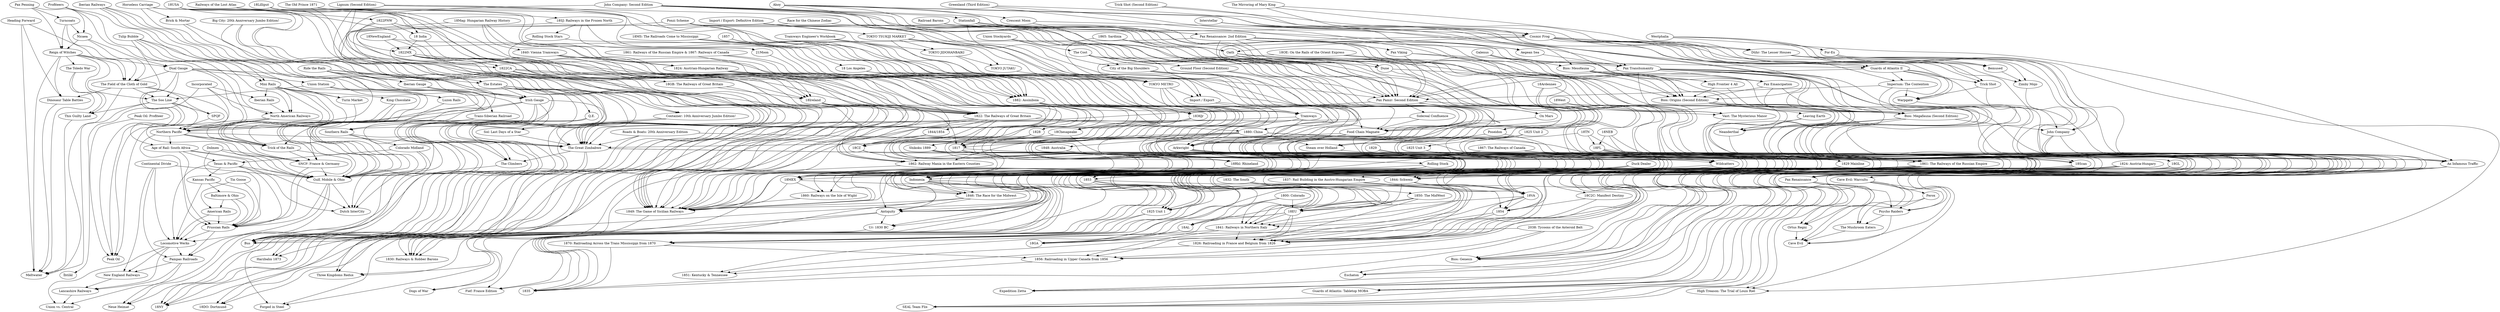 digraph G {
"Lancashire Railways" -> "Union vs. Central" ["weight"=0.218871330379816]
"Pampas Railroads" -> "Union vs. Central" ["weight"=0.254243008049836]
"Locomotive Werks" -> "Union vs. Central" ["weight"=0.203882726116484]
"New England Railways" -> "Lancashire Railways" ["weight"=0.383473445362992]
"Pampas Railroads" -> "Lancashire Railways" ["weight"=0.263919748998301]
"Locomotive Werks" -> "Lancashire Railways" ["weight"=0.198571442057371]
"Pampas Railroads" -> "New England Railways" ["weight"=0.257447022114935]
"Locomotive Werks" -> "Pampas Railroads" ["weight"=0.300281777494437]
"Prussian Rails" -> "Pampas Railroads" ["weight"=0.24687530882343]
"Gulf, Mobile & Ohio" -> "Pampas Railroads" ["weight"=0.266102002964272]
"Continental Divide" -> "Pampas Railroads" ["weight"=0.164326997777856]
"Locomotive Werks" -> "New England Railways" ["weight"=0.220293922841645]
"Prussian Rails" -> "Locomotive Werks" ["weight"=0.38939018609257]
"Gulf, Mobile & Ohio" -> "Locomotive Werks" ["weight"=0.301596589842839]
"American Rails" -> "Locomotive Werks" ["weight"=0.207190754351969]
"Baltimore & Ohio" -> "Locomotive Werks" ["weight"=0.249680218686915]
"Kansas Pacific" -> "Locomotive Werks" ["weight"=0.255044021400249]
"Texas & Pacific" -> "Locomotive Werks" ["weight"=0.264568793232376]
"Continental Divide" -> "Locomotive Werks" ["weight"=0.260608973002315]
"Continental Divide" -> "New England Railways" ["weight"=0.248589249228424]
"1856: Railroading in Upper Canada from 1856" -> "1835" ["weight"=0.387409925322598]
"1870: Railroading Across the Trans Mississippi from 1870" -> "1856: Railroading in Upper Canada from 1856" ["weight"=0.558435069580794]
"2038: Tycoons of the Asteroid Belt" -> "1856: Railroading in Upper Canada from 1856" ["weight"=0.289038492969168]
"1841: Railways in Northern Italy" -> "1856: Railroading in Upper Canada from 1856" ["weight"=0.32536106314473]
"1853" -> "1856: Railroading in Upper Canada from 1856" ["weight"=0.340944410065714]
"18EU" -> "1856: Railroading in Upper Canada from 1856" ["weight"=0.346787702285043]
"1861: The Railways of the Russian Empire" -> "1856: Railroading in Upper Canada from 1856" ["weight"=0.391699621047641]
"1870: Railroading Across the Trans Mississippi from 1870" -> "1835" ["weight"=0.371341611907399]
"2038: Tycoons of the Asteroid Belt" -> "1835" ["weight"=0.301562017781118]
"1825 Unit 1" -> "1835" ["weight"=0.269915398341523]
"1853" -> "1835" ["weight"=0.352248924648953]
"1829" -> "1835" ["weight"=0.305954144470108]
"2038: Tycoons of the Asteroid Belt" -> "1870: Railroading Across the Trans Mississippi from 1870" ["weight"=0.278083921838243]
"1825 Unit 1" -> "1870: Railroading Across the Trans Mississippi from 1870" ["weight"=0.276274266695423]
"1841: Railways in Northern Italy" -> "1870: Railroading Across the Trans Mississippi from 1870" ["weight"=0.319224666658652]
"1853" -> "1870: Railroading Across the Trans Mississippi from 1870" ["weight"=0.313126192475794]
"1825 Unit 2" -> "1870: Railroading Across the Trans Mississippi from 1870" ["weight"=0.218419109504488]
"1861: The Railways of the Russian Empire" -> "1870: Railroading Across the Trans Mississippi from 1870" ["weight"=0.371004094228327]
"1841: Railways in Northern Italy" -> "1826: Railroading in France and Belgium from 1826" ["weight"=0.378783399544706]
"18EU" -> "1841: Railways in Northern Italy" ["weight"=0.305344831230081]
"1844: Schweiz" -> "1841: Railways in Northern Italy" ["weight"=0.316659464028506]
"18MEX" -> "1841: Railways in Northern Italy" ["weight"=0.335584316660125]
"1850: The MidWest" -> "1841: Railways in Northern Italy" ["weight"=0.273436160723243]
"1832: The South" -> "1841: Railways in Northern Italy" ["weight"=0.328363428355408]
"1861: The Railways of the Russian Empire" -> "1841: Railways in Northern Italy" ["weight"=0.340056142544172]
"1817" -> "1841: Railways in Northern Italy" ["weight"=0.390737478985561]
"1880: China" -> "1841: Railways in Northern Italy" ["weight"=0.347481244113935]
"1867: The Railways of Canada" -> "1841: Railways in Northern Italy" ["weight"=0.138838047966659]
"1853" -> "1825 Unit 1" ["weight"=0.355387801415251]
"1825 Unit 3" -> "1853" ["weight"=0.280934677829486]
"1825 Unit 2" -> "1853" ["weight"=0.297639933649721]
"1829" -> "1853" ["weight"=0.274818080223499]
"1861: The Railways of the Russian Empire" -> "1853" ["weight"=0.316921443990834]
"18EU" -> "1826: Railroading in France and Belgium from 1826" ["weight"=0.383025240334395]
"18EU" -> "18GA" ["weight"=0.32680787808316]
"18EU" -> "18AL" ["weight"=0.338530955241919]
"18VA" -> "18EU" ["weight"=0.355622480590939]
"1844: Schweiz" -> "18EU" ["weight"=0.355313046249705]
"1800: Colorado" -> "18EU" ["weight"=0.191688259222998]
"18Scan" -> "18EU" ["weight"=0.352471995389489]
"1850: The MidWest" -> "18EU" ["weight"=0.274934398009549]
"18FL" -> "18EU" ["weight"=0.323627547316089]
"1861: The Railways of the Russian Empire" -> "18EU" ["weight"=0.382956457881335]
"18NEB" -> "18EU" ["weight"=0.289700614723955]
"18Ardennes" -> "18EU" ["weight"=0.305715930025844]
"1861: The Railways of the Russian Empire" -> "18MEX" ["weight"=0.33053741017406]
"Steam over Holland" -> "1861: The Railways of the Russian Empire" ["weight"=0.281946480798841]
"1880: China" -> "1861: The Railways of the Russian Empire" ["weight"=0.36577563192472]
"Railroad Barons" -> "1861: The Railways of the Russian Empire" ["weight"=0.211188223486307]
"1861: The Railways of the Russian Empire" -> "1844: Schweiz" ["weight"=0.336893371296877]
"Poseidon" -> "1861: The Railways of the Russian Empire" ["weight"=0.222681647693331]
"1865: Sardinia" -> "1861: The Railways of the Russian Empire" ["weight"=0.220990012531938]
"18OE: On the Rails of the Orient Express" -> "1861: The Railways of the Russian Empire" ["weight"=0.282023398312322]
"1867: The Railways of Canada" -> "1861: The Railways of the Russian Empire" ["weight"=0.2517224375695]
"1829" -> "1825 Unit 1" ["weight"=0.249232678184781]
"1829 Mainline" -> "1825 Unit 1" ["weight"=0.395248593257556]
"1825 Unit 3" -> "1825 Unit 1" ["weight"=0.57917502043467]
"1825 Unit 2" -> "1825 Unit 1" ["weight"=0.596140597767022]
"1825 Unit 2" -> "1825 Unit 3" ["weight"=0.671676470318971]
"1825 Unit 2" -> "1829 Mainline" ["weight"=0.36514529379432]
"Continental Divide" -> "Gulf, Mobile & Ohio" ["weight"=0.235141261423166]
"1825 Unit 3" -> "1829 Mainline" ["weight"=0.401181206075728]
"Gulf, Mobile & Ohio" -> "Dutch InterCity" ["weight"=0.35430519263017]
"Texas & Pacific" -> "Dutch InterCity" ["weight"=0.289556705133225]
"Age of Rail: South Africa" -> "Dutch InterCity" ["weight"=0.319482793972627]
"Colorado Midland" -> "Dutch InterCity" ["weight"=0.326456132336367]
"Southern Rails" -> "Dutch InterCity" ["weight"=0.217574175830688]
"Iberian Railways" -> "Dutch InterCity" ["weight"=0.266769275704359]
"Gulf, Mobile & Ohio" -> "Prussian Rails" ["weight"=0.341454032576617]
"SNCF: France & Germany" -> "Gulf, Mobile & Ohio" ["weight"=0.221720579035719]
"Texas & Pacific" -> "Gulf, Mobile & Ohio" ["weight"=0.357591449450438]
"Age of Rail: South Africa" -> "Gulf, Mobile & Ohio" ["weight"=0.353329307087506]
"Colorado Midland" -> "Gulf, Mobile & Ohio" ["weight"=0.313940576728152]
"Northern Pacific" -> "Gulf, Mobile & Ohio" ["weight"=0.302171785103534]
"Irish Gauge" -> "Gulf, Mobile & Ohio" ["weight"=0.213007180260848]
"Dolmen" -> "Gulf, Mobile & Ohio" ["weight"=0.104987252759062]
"Southern Rails" -> "Gulf, Mobile & Ohio" ["weight"=0.289637324011749]
"Trans-Siberian Railroad" -> "Gulf, Mobile & Ohio" ["weight"=0.332016463223127]
"Iberian Railways" -> "Gulf, Mobile & Ohio" ["weight"=0.276672522147547]
"Iberian Gauge" -> "Gulf, Mobile & Ohio" ["weight"=0.206515151522742]
"The Soo Line" -> "Gulf, Mobile & Ohio" ["weight"=0.243705743628263]
"Ride the Rails" -> "Gulf, Mobile & Ohio" ["weight"=0.224223936763953]
"Luzon Rails" -> "Gulf, Mobile & Ohio" ["weight"=0.117544230014844]
"Union Station" -> "Gulf, Mobile & Ohio" ["weight"=0.169135046158267]
"Dual Gauge" -> "Gulf, Mobile & Ohio" ["weight"=0.300346733013927]
"Texas & Pacific" -> "Prussian Rails" ["weight"=0.278608206671498]
"Texas & Pacific" -> "Kansas Pacific" ["weight"=0.252985737232431]
"Age of Rail: South Africa" -> "Texas & Pacific" ["weight"=0.306875083110765]
"Colorado Midland" -> "Texas & Pacific" ["weight"=0.337708902282599]
"Age of Rail: South Africa" -> "Prussian Rails" ["weight"=0.257367426316714]
"Northern Pacific" -> "Age of Rail: South Africa" ["weight"=0.205262141555069]
"Dual Gauge" -> "Age of Rail: South Africa" ["weight"=0.210764343017001]
"Southern Rails" -> "Colorado Midland" ["weight"=0.184816266116957]
"Iberian Railways" -> "Southern Rails" ["weight"=0.329970098702651]
"Trans-Siberian Railroad" -> "Southern Rails" ["weight"=0.337566150880801]
"Iberian Railways" -> "Trans-Siberian Railroad" ["weight"=0.288487837659928]
"1826: Railroading in France and Belgium from 1826" -> "1851: Kentucky & Tennessee" ["weight"=0.32887678845127]
"1854" -> "1826: Railroading in France and Belgium from 1826" ["weight"=0.398734894592029]
"18VA" -> "1826: Railroading in France and Belgium from 1826" ["weight"=0.352523341887361]
"1837: Rail Building in the Austro-Hungarian Empire" -> "1826: Railroading in France and Belgium from 1826" ["weight"=0.336227135218428]
"1844: Schweiz" -> "1826: Railroading in France and Belgium from 1826" ["weight"=0.347683557300593]
"18C2C: Manifest Destiny" -> "1826: Railroading in France and Belgium from 1826" ["weight"=0.258624944228354]
"18GL" -> "1826: Railroading in France and Belgium from 1826" ["weight"=0.383196337867502]
"18Scan" -> "1826: Railroading in France and Belgium from 1826" ["weight"=0.378012043998439]
"1824: Austria-Hungary" -> "1826: Railroading in France and Belgium from 1826" ["weight"=0.348700791723699]
"1850: The MidWest" -> "1826: Railroading in France and Belgium from 1826" ["weight"=0.372670762973725]
"1832: The South" -> "1826: Railroading in France and Belgium from 1826" ["weight"=0.32094022562335]
"18West" -> "1826: Railroading in France and Belgium from 1826" ["weight"=0.271761036091204]
"18Ardennes" -> "1826: Railroading in France and Belgium from 1826" ["weight"=0.298015676459461]
"1854" -> "1851: Kentucky & Tennessee" ["weight"=0.322527276620116]
"1837: Rail Building in the Austro-Hungarian Empire" -> "1851: Kentucky & Tennessee" ["weight"=0.243183774465403]
"18C2C: Manifest Destiny" -> "1854" ["weight"=0.289790891878487]
"18VA" -> "1854" ["weight"=0.329415630599037]
"1837: Rail Building in the Austro-Hungarian Empire" -> "1854" ["weight"=0.336681827177389]
"1844: Schweiz" -> "1854" ["weight"=0.456099480067233]
"18GL" -> "1854" ["weight"=0.35924313622241]
"1824: Austria-Hungary" -> "1854" ["weight"=0.39470221433363]
"18VA" -> "18GA" ["weight"=0.327256873836693]
"18Scan" -> "18VA" ["weight"=0.394901623170095]
"18TN" -> "18VA" ["weight"=0.270972489922308]
"1844: Schweiz" -> "18VA" ["weight"=0.340634285327306]
"18GL" -> "18VA" ["weight"=0.356383039402147]
"18FL" -> "18VA" ["weight"=0.341621061823515]
"18West" -> "18VA" ["weight"=0.29510765584121]
"1824: Austria-Hungary" -> "1837: Rail Building in the Austro-Hungarian Empire" ["weight"=0.300345783088847]
"1880: China" -> "1844: Schweiz" ["weight"=0.346389502348103]
"18OE: On the Rails of the Orient Express" -> "1844: Schweiz" ["weight"=0.285819304012035]
"1824: Austria-Hungary" -> "1844: Schweiz" ["weight"=0.423954642693339]
"18GL" -> "18C2C: Manifest Destiny" ["weight"=0.316772955990196]
"18West" -> "18GL" ["weight"=0.305093203178378]
"18FL" -> "18Scan" ["weight"=0.363314726039396]
"18NEB" -> "18Scan" ["weight"=0.300707601606965]
"18Ardennes" -> "18Scan" ["weight"=0.267094505047034]
"1832: The South" -> "1850: The MidWest" ["weight"=0.372185558794947]
"18MEX" -> "1849: The Game of Sicilian Railways" ["weight"=0.497060397871636]
"18MEX" -> "1860: Railways on the Isle of Wight" ["weight"=0.443383630930511]
"Shikoku 1889" -> "18MEX" ["weight"=0.405514204135688]
"18Rhl: Rhineland" -> "18MEX" ["weight"=0.302720178620073]
"Steam over Holland" -> "18MEX" ["weight"=0.201611509272443]
"1848: Australia" -> "18MEX" ["weight"=0.457315203147046]
"1817" -> "18MEX" ["weight"=0.434383813808313]
"1880: China" -> "18MEX" ["weight"=0.413258425693516]
"Rolling Stock" -> "18MEX" ["weight"=0.240990548858298]
"1836Jr" -> "18MEX" ["weight"=0.360385517603486]
"1857" -> "18MEX" ["weight"=0.281845194609877]
"1867: The Railways of Canada" -> "18MEX" ["weight"=0.249523974453201]
"1882: Assiniboia" -> "18MEX" ["weight"=0.489378055387411]
"18 Los Angeles" -> "18MEX" ["weight"=0.325740145788314]
"18MS: The Railroads Come to Mississippi" -> "18MEX" ["weight"=0.327946073823424]
"1817" -> "1849: The Game of Sicilian Railways" ["weight"=0.480402022235682]
"1880: China" -> "1817" ["weight"=0.406391668568488]
"18Ireland" -> "1817" ["weight"=0.413740332726544]
"1817" -> "18Rhl: Rhineland" ["weight"=0.215695545463294]
"1836Jr" -> "1817" ["weight"=0.258995539696208]
"1822: The Railways of Great Britain" -> "1817" ["weight"=0.484776335721596]
"1828" -> "1817" ["weight"=0.351048987857454]
"1882: Assiniboia" -> "1817" ["weight"=0.396483180237129]
"1880: China" -> "1849: The Game of Sicilian Railways" ["weight"=0.380559521653799]
"1880: China" -> "Steam over Holland" ["weight"=0.195375432591596]
"1880: China" -> "1848: Australia" ["weight"=0.441088515664976]
"1880: China" -> "1862: Railway Mania in the Eastern Counties" ["weight"=0.356914220736396]
"1865: Sardinia" -> "1880: China" ["weight"=0.242519986093974]
"18OE: On the Rails of the Orient Express" -> "1880: China" ["weight"=0.329800506363882]
"1822: The Railways of Great Britain" -> "1880: China" ["weight"=0.422891151106744]
"American Rails" -> "Prussian Rails" ["weight"=0.259980150534035]
"Baltimore & Ohio" -> "Prussian Rails" ["weight"=0.271328839684119]
"Kansas Pacific" -> "Prussian Rails" ["weight"=0.301256530855625]
"SNCF: France & Germany" -> "Prussian Rails" ["weight"=0.297589227836]
"Trick of the Rails" -> "Prussian Rails" ["weight"=0.207915676001945]
"Tin Goose" -> "Prussian Rails" ["weight"=0.131147805861116]
"Northern Pacific" -> "Prussian Rails" ["weight"=0.213418696537594]
"Dolmen" -> "Prussian Rails" ["weight"=0.0908791627883821]
"Ur: 1830 BC" -> "1830: Railways & Robber Barons" ["weight"=0.165753948419619]
"Antiquity" -> "Ur: 1830 BC" ["weight"=0.153363071339445]
"Indonesia" -> "Ur: 1830 BC" ["weight"=0.170230236629163]
"Duck Dealer" -> "Ur: 1830 BC" ["weight"=0.240764473892794]
"1849: The Game of Sicilian Railways" -> "1830: Railways & Robber Barons" ["weight"=0.315902924220996]
"Antiquity" -> "1830: Railways & Robber Barons" ["weight"=0.289074390987497]
"1846: The Race for the Midwest" -> "1830: Railways & Robber Barons" ["weight"=0.395756846121914]
"Indonesia" -> "1830: Railways & Robber Barons" ["weight"=0.3439612346448]
"Shikoku 1889" -> "1830: Railways & Robber Barons" ["weight"=0.347085728504615]
"Duck Dealer" -> "Antiquity" ["weight"=0.228028791581734]
"Antiquity" -> "Bus" ["weight"=0.302128885567168]
"1846: The Race for the Midwest" -> "Antiquity" ["weight"=0.259835318790847]
"Indonesia" -> "Antiquity" ["weight"=0.485876535072704]
"The Great Zimbabwe" -> "Antiquity" ["weight"=0.425714079896983]
"Arkwright" -> "Antiquity" ["weight"=0.299912484945791]
"Food Chain Magnate" -> "Antiquity" ["weight"=0.300046025175204]
"Roads & Boats: 20th Anniversary Edition" -> "Antiquity" ["weight"=0.180724138051188]
"Duck Dealer" -> "Indonesia" ["weight"=0.243501090126782]
"Indonesia" -> "Bus" ["weight"=0.318139687438477]
"Indonesia" -> "1846: The Race for the Midwest" ["weight"=0.311827841568198]
"Shikoku 1889" -> "Indonesia" ["weight"=0.283747740175828]
"The Great Zimbabwe" -> "Indonesia" ["weight"=0.443904055127708]
"Wildcatters" -> "Indonesia" ["weight"=0.255350037942829]
"Arkwright" -> "Indonesia" ["weight"=0.30719451401321]
"Tramways" -> "Indonesia" ["weight"=0.232026491544701]
"Food Chain Magnate" -> "Indonesia" ["weight"=0.294616942758796]
"Ponzi Scheme" -> "Indonesia" ["weight"=0.173016692381438]
"City of the Big Shoulders" -> "Indonesia" ["weight"=0.227052064521195]
"TOKYO METRO" -> "Indonesia" ["weight"=0.150762836534161]
"Tramways Engineer's Workbook" -> "Indonesia" ["weight"=0.0841182857140977]
"Horseless Carriage" -> "Indonesia" ["weight"=0.236470869876196]
"18AL" -> "18GA" ["weight"=0.436191854132983]
"1800: Colorado" -> "18GA" ["weight"=0.169676409571832]
"18FL" -> "18GA" ["weight"=0.291615133107403]
"18TN" -> "18GA" ["weight"=0.337265016692968]
"1800: Colorado" -> "18AL" ["weight"=0.177142287118459]
"18FL" -> "18AL" ["weight"=0.261410393229438]
"18TN" -> "18FL" ["weight"=0.305502439368886]
"18NEB" -> "18FL" ["weight"=0.291752106910165]
"1860: Railways on the Isle of Wight" -> "1849: The Game of Sicilian Railways" ["weight"=0.484894723059172]
"1846: The Race for the Midwest" -> "1849: The Game of Sicilian Railways" ["weight"=0.397018224181554]
"Shikoku 1889" -> "1849: The Game of Sicilian Railways" ["weight"=0.461066806328045]
"1848: Australia" -> "1849: The Game of Sicilian Railways" ["weight"=0.443675378400909]
"1862: Railway Mania in the Eastern Counties" -> "1849: The Game of Sicilian Railways" ["weight"=0.424616919123698]
"Rolling Stock" -> "1849: The Game of Sicilian Railways" ["weight"=0.255040623860061]
"18CZ" -> "1849: The Game of Sicilian Railways" ["weight"=0.385058683345152]
"1857" -> "1849: The Game of Sicilian Railways" ["weight"=0.263373086613178]
"1822: The Railways of Great Britain" -> "1849: The Game of Sicilian Railways" ["weight"=0.434158396138223]
"18Ireland" -> "1849: The Game of Sicilian Railways" ["weight"=0.43844909882318]
"18Lilliput" -> "1849: The Game of Sicilian Railways" ["weight"=0.228068038441107]
"18Chesapeake" -> "1849: The Game of Sicilian Railways" ["weight"=0.390392197035902]
"1828" -> "1849: The Game of Sicilian Railways" ["weight"=0.357444961126287]
"1824: Austrian-Hungarian Railway" -> "1849: The Game of Sicilian Railways" ["weight"=0.316106292088115]
"1822MX" -> "1849: The Game of Sicilian Railways" ["weight"=0.356679487052653]
"1882: Assiniboia" -> "1849: The Game of Sicilian Railways" ["weight"=0.524497006833125]
"18NewEngland" -> "1849: The Game of Sicilian Railways" ["weight"=0.310773492331183]
"1861: Railways of the Russian Empire & 1867: Railways of Canada" -> "1849: The Game of Sicilian Railways" ["weight"=0.258130022904979]
"Rolling Stock Stars" -> "1849: The Game of Sicilian Railways" ["weight"=0.226805209400903]
"18SJ: Railways in the Frozen North" -> "1849: The Game of Sicilian Railways" ["weight"=0.281338349279496]
"The Old Prince 1871" -> "1849: The Game of Sicilian Railways" ["weight"=0.343984903914742]
"1848: Australia" -> "1860: Railways on the Isle of Wight" ["weight"=0.448961941521912]
"Rolling Stock" -> "1860: Railways on the Isle of Wight" ["weight"=0.254036063886023]
"Shikoku 1889" -> "1846: The Race for the Midwest" ["weight"=0.444776759425449]
"Arkwright" -> "1846: The Race for the Midwest" ["weight"=0.274428773260185]
"City of the Big Shoulders" -> "1846: The Race for the Midwest" ["weight"=0.246877838077426]
"18Chesapeake" -> "1846: The Race for the Midwest" ["weight"=0.39726825997265]
"18Chesapeake" -> "Shikoku 1889" ["weight"=0.401812080486143]
"1882: Assiniboia" -> "Shikoku 1889" ["weight"=0.401344257355815]
"18CZ" -> "1862: Railway Mania in the Eastern Counties" ["weight"=0.355979779490438]
"1844/1854" -> "1862: Railway Mania in the Eastern Counties" ["weight"=0.289476616093415]
"1822: The Railways of Great Britain" -> "1862: Railway Mania in the Eastern Counties" ["weight"=0.403582439354052]
"18Lilliput" -> "1862: Railway Mania in the Eastern Counties" ["weight"=0.235782399812184]
"1857" -> "Rolling Stock" ["weight"=0.274460639141149]
"1844/1854" -> "18CZ" ["weight"=0.305837881856532]
"1822: The Railways of Great Britain" -> "18CZ" ["weight"=0.387175347579978]
"18Lilliput" -> "18CZ" ["weight"=0.285589433725914]
"1824: Austrian-Hungarian Railway" -> "18CZ" ["weight"=0.322059095007013]
"1840: Vienna Tramways" -> "18CZ" ["weight"=0.255182277558278]
"18Mag: Hungarian Railway History" -> "18CZ" ["weight"=0.26532634525053]
"18Ireland" -> "1822: The Railways of Great Britain" ["weight"=0.482921848848936]
"1822: The Railways of Great Britain" -> "1844/1854" ["weight"=0.299097767806015]
"1822: The Railways of Great Britain" -> "18NY" ["weight"=0.348337115979889]
"18USA" -> "1822: The Railways of Great Britain" ["weight"=0.348273713090825]
"1822CA" -> "1822: The Railways of Great Britain" ["weight"=0.405617061087969]
"1824: Austrian-Hungarian Railway" -> "1822: The Railways of Great Britain" ["weight"=0.343865843878101]
"1822MX" -> "1822: The Railways of Great Britain" ["weight"=0.452640633210477]
"1840: Vienna Tramways" -> "1822: The Railways of Great Britain" ["weight"=0.274739902823973]
"18 India" -> "1822: The Railways of Great Britain" ["weight"=0.244347284942437]
"1822PNW" -> "1822: The Railways of Great Britain" ["weight"=0.332432571352056]
"Railways of the Lost Atlas" -> "1822: The Railways of Great Britain" ["weight"=0.118672043156221]
"18Ireland" -> "Harzbahn 1873" ["weight"=0.337766743424256]
"18Ireland" -> "18NY" ["weight"=0.322504721307038]
"18USA" -> "18Ireland" ["weight"=0.319979791367872]
"18GB: The Railways of Great Britain" -> "18Ireland" ["weight"=0.385293616695222]
"1822CA" -> "18Ireland" ["weight"=0.334411871571679]
"1822MX" -> "18Ireland" ["weight"=0.402680406050271]
"18NewEngland" -> "18Ireland" ["weight"=0.364771598245452]
"1882: Assiniboia" -> "18Chesapeake" ["weight"=0.456878734927675]
"1861: Railways of the Russian Empire & 1867: Railways of Canada" -> "18Chesapeake" ["weight"=0.281276199184384]
"1882: Assiniboia" -> "1828" ["weight"=0.329898566464535]
"The Old Prince 1871" -> "1828" ["weight"=0.366689032845847]
"1824: Austrian-Hungarian Railway" -> "18DO: Dortmund" ["weight"=0.218322495606018]
"1840: Vienna Tramways" -> "1824: Austrian-Hungarian Railway" ["weight"=0.297907799593573]
"18Mag: Hungarian Railway History" -> "1824: Austrian-Hungarian Railway" ["weight"=0.253559078023406]
"1822MX" -> "Harzbahn 1873" ["weight"=0.265988695773356]
"18NewEngland" -> "1822MX" ["weight"=0.365575495787029]
"18 India" -> "1822MX" ["weight"=0.244162107414184]
"1822PNW" -> "1822MX" ["weight"=0.352630824198014]
"1822MX" -> "1822CA" ["weight"=0.457231389944387]
"1882: Assiniboia" -> "1836Jr" ["weight"=0.344721554256481]
"1861: Railways of the Russian Empire & 1867: Railways of Canada" -> "1882: Assiniboia" ["weight"=0.294853119727337]
"Rolling Stock Stars" -> "1882: Assiniboia" ["weight"=0.235328496738853]
"18 Los Angeles" -> "1882: Assiniboia" ["weight"=0.304568581687034]
"21Moon" -> "1882: Assiniboia" ["weight"=0.222586015511977]
"18MS: The Railroads Come to Mississippi" -> "1882: Assiniboia" ["weight"=0.370624253187461]
"18SJ: Railways in the Frozen North" -> "1882: Assiniboia" ["weight"=0.288739983928957]
"The Old Prince 1871" -> "1882: Assiniboia" ["weight"=0.376433216859384]
"18SJ: Railways in the Frozen North" -> "Rolling Stock Stars" ["weight"=0.158476263168429]
"18SJ: Railways in the Frozen North" -> "21Moon" ["weight"=0.316259486447499]
"The Old Prince 1871" -> "18SJ: Railways in the Frozen North" ["weight"=0.270710170556709]
"The Old Prince 1871" -> "21Moon" ["weight"=0.228820307639524]
"Baltimore & Ohio" -> "American Rails" ["weight"=0.222665536434027]
"Tin Goose" -> "American Rails" ["weight"=0.166005399651425]
"Kansas Pacific" -> "Baltimore & Ohio" ["weight"=0.226168871904255]
"1836Jr" -> "18Rhl: Rhineland" ["weight"=0.279584778129709]
"Poseidon" -> "Steam over Holland" ["weight"=0.268769710357744]
"Railroad Barons" -> "Steam over Holland" ["weight"=0.225682678887673]
"1865: Sardinia" -> "Steam over Holland" ["weight"=0.252909668333132]
"18 Los Angeles" -> "1836Jr" ["weight"=0.349803344221597]
"18MS: The Railroads Come to Mississippi" -> "18 Los Angeles" ["weight"=0.307840836428717]
"1822CA" -> "Harzbahn 1873" ["weight"=0.318025683733873]
"1822PNW" -> "1822CA" ["weight"=0.31988972034953]
"1822CA" -> "18NY" ["weight"=0.349148280741351]
"1822CA" -> "18GB: The Railways of Great Britain" ["weight"=0.363886156696331]
"Railroad Barons" -> "Poseidon" ["weight"=0.258790082129489]
"1865: Sardinia" -> "Poseidon" ["weight"=0.18709632251014]
"Northern Pacific" -> "SNCF: France & Germany" ["weight"=0.263369044453902]
"Irish Gauge" -> "SNCF: France & Germany" ["weight"=0.199811766082751]
"Trick of the Rails" -> "SNCF: France & Germany" ["weight"=0.260563168625758]
"Dolmen" -> "SNCF: France & Germany" ["weight"=0.07002216455316]
"King Chocolate" -> "SNCF: France & Germany" ["weight"=0.150679391360036]
"Mini Rails" -> "SNCF: France & Germany" ["weight"=0.203225984035972]
"Northern Pacific" -> "Trick of the Rails" ["weight"=0.241647319031502]
"Tulip Bubble" -> "Trick of the Rails" ["weight"=0.163775663150096]
"King Chocolate" -> "Trick of the Rails" ["weight"=0.159037990193471]
"North American Railways" -> "Trick of the Rails" ["weight"=0.193823290046872]
"Turin Market" -> "Trick of the Rails" ["weight"=0.174136606943597]
"Mini Rails" -> "Trick of the Rails" ["weight"=0.244205272409007]
"SPQF" -> "Northern Pacific" ["weight"=0.0644958870068741]
"Northern Pacific" -> "Bus" ["weight"=0.239679828547613]
"Irish Gauge" -> "Northern Pacific" ["weight"=0.279506044639295]
"North American Railways" -> "Northern Pacific" ["weight"=0.166617068355794]
"Mini Rails" -> "Northern Pacific" ["weight"=0.209972341213812]
"Profiteers" -> "Northern Pacific" ["weight"=0.103204090592895]
"The Soo Line" -> "Northern Pacific" ["weight"=0.265132295525836]
"Ride the Rails" -> "Northern Pacific" ["weight"=0.225390184522691]
"The Field of the Cloth of Gold" -> "Northern Pacific" ["weight"=0.234845237129384]
"Dual Gauge" -> "Northern Pacific" ["weight"=0.249880710873825]
"Irish Gauge" -> "Bus" ["weight"=0.291992680096514]
"Irish Gauge" -> "The Great Zimbabwe" ["weight"=0.231852631063244]
"Irish Gauge" -> "The Climbers" ["weight"=0.176582503583409]
"Iberian Gauge" -> "Irish Gauge" ["weight"=0.34646010511524]
"The Estates" -> "Irish Gauge" ["weight"=0.299502198991951]
"Brick & Mortar" -> "Irish Gauge" ["weight"=0.088671489654102]
"Ride the Rails" -> "Irish Gauge" ["weight"=0.379490317002968]
"Horseless Carriage" -> "Irish Gauge" ["weight"=0.159864757349252]
"Ride the Rails" -> "Iberian Gauge" ["weight"=0.338456724401935]
"The Soo Line" -> "SPQF" ["weight"=0.0899291816239976]
"The Soo Line" -> "Meltwater" ["weight"=0.201458353304228]
"The Soo Line" -> "This Guilty Land" ["weight"=0.21919309188238]
"The Field of the Cloth of Gold" -> "The Soo Line" ["weight"=0.174589145526576]
"Union Station" -> "The Soo Line" ["weight"=0.180218622014273]
"Dual Gauge" -> "The Soo Line" ["weight"=0.295199013561998]
"Reign of Witches" -> "The Soo Line" ["weight"=0.195063222159144]
"Ride the Rails" -> "Bus" ["weight"=0.232165847173002]
"Ride the Rails" -> "The Estates" ["weight"=0.22327046292725]
"Union Station" -> "Luzon Rails" ["weight"=0.148424181945857]
"Dual Gauge" -> "Luzon Rails" ["weight"=0.13358758648625]
"Dual Gauge" -> "Union Station" ["weight"=0.226878497971776]
"Dual Gauge" -> "The Field of the Cloth of Gold" ["weight"=0.193751750806838]
"Reign of Witches" -> "Dual Gauge" ["weight"=0.207063140675214]
"Nicaea" -> "Dual Gauge" ["weight"=0.217782740911019]
"18USA" -> "18NY" ["weight"=0.351958031018206]
"18GB: The Railways of Great Britain" -> "18NY" ["weight"=0.403462087790127]
"The Field of the Cloth of Gold" -> "SPQF" ["weight"=0.0929052528930573]
"The Field of the Cloth of Gold" -> "Meltwater" ["weight"=0.217409741040401]
"The Field of the Cloth of Gold" -> "Dinosaur Table Battles" ["weight"=0.209552219795251]
"Reign of Witches" -> "The Field of the Cloth of Gold" ["weight"=0.310156444513782]
"Nicaea" -> "The Field of the Cloth of Gold" ["weight"=0.192124112594849]
"Turncoats" -> "The Field of the Cloth of Gold" ["weight"=0.153572254880813]
"Heading Forward" -> "The Field of the Cloth of Gold" ["weight"=0.13686161962746]
"The Great Zimbabwe" -> "Bus" ["weight"=0.391384958558445]
"Container: 10th Anniversary Jumbo Edition!" -> "Bus" ["weight"=0.214860672106409]
"The Estates" -> "Bus" ["weight"=0.29882677587839]
"Brick & Mortar" -> "Bus" ["weight"=0.106843558172102]
"Big City: 20th Anniversary Jumbo Edition!" -> "Bus" ["weight"=0.0608558123196897]
"Roads & Boats: 20th Anniversary Edition" -> "Bus" ["weight"=0.166881307467406]
"Horseless Carriage" -> "Bus" ["weight"=0.280397862482742]
"The Great Zimbabwe" -> "Neue Heimat" ["weight"=0.182640954357151]
"The Great Zimbabwe" -> "The Climbers" ["weight"=0.199612518903476]
"Sol: Last Days of a Star" -> "The Great Zimbabwe" ["weight"=0.165173721947762]
"Food Chain Magnate" -> "The Great Zimbabwe" ["weight"=0.362103591589493]
"Ponzi Scheme" -> "The Great Zimbabwe" ["weight"=0.187507021560345]
"Sidereal Confluence" -> "The Great Zimbabwe" ["weight"=0.189117530559861]
"Q.E." -> "The Great Zimbabwe" ["weight"=0.111501847667149]
"Container: 10th Anniversary Jumbo Edition!" -> "The Great Zimbabwe" ["weight"=0.202705558680352]
"The Estates" -> "The Great Zimbabwe" ["weight"=0.265132519441143]
"Pax Pamir: Second Edition" -> "The Great Zimbabwe" ["weight"=0.253442489562978]
"Roads & Boats: 20th Anniversary Edition" -> "The Great Zimbabwe" ["weight"=0.187283767196609]
"Pax Renaissance: 2nd Edition" -> "The Great Zimbabwe" ["weight"=0.176720823363235]
"John Company: Second Edition" -> "The Great Zimbabwe" ["weight"=0.17881723034818]
"Horseless Carriage" -> "The Great Zimbabwe" ["weight"=0.296316747533823]
"Container: 10th Anniversary Jumbo Edition!" -> "Sol: Last Days of a Star" ["weight"=0.126509369301729]
"The Estates" -> "Container: 10th Anniversary Jumbo Edition!" ["weight"=0.247902636644984]
"Big City: 20th Anniversary Jumbo Edition!" -> "Container: 10th Anniversary Jumbo Edition!" ["weight"=0.105367011587893]
"The Estates" -> "The Climbers" ["weight"=0.215782917702298]
"The Estates" -> "Sol: Last Days of a Star" ["weight"=0.161771499945789]
"The Estates" -> "Q.E." ["weight"=0.109170291653552]
"Big City: 20th Anniversary Jumbo Edition!" -> "The Estates" ["weight"=0.0519301502117371]
"Horseless Carriage" -> "Brick & Mortar" ["weight"=0.117714033516004]
"Arkwright" -> "Forged in Steel" ["weight"=0.141120939716114]
"Arkwright" -> "Three Kingdoms Redux" ["weight"=0.224400710505882]
"Arkwright" -> "Wildcatters" ["weight"=0.306584115268797]
"Tramways" -> "Arkwright" ["weight"=0.299353587826212]
"Food Chain Magnate" -> "Arkwright" ["weight"=0.26126265600283]
"City of the Big Shoulders" -> "Arkwright" ["weight"=0.29016180281675]
"Import / Export" -> "Arkwright" ["weight"=0.124058435327172]
"Lignum (Second Edition)" -> "Arkwright" ["weight"=0.262785627353979]
"TOKYO METRO" -> "Arkwright" ["weight"=0.157318847957893]
"Ground Floor (Second Edition)" -> "Arkwright" ["weight"=0.155751776032631]
"The Cost" -> "Arkwright" ["weight"=0.180549702961198]
"Food Chain Magnate" -> "Dogs of War" ["weight"=0.150230392509054]
"Ponzi Scheme" -> "Food Chain Magnate" ["weight"=0.197663796931814]
"On Mars" -> "Food Chain Magnate" ["weight"=0.302946696888746]
"Sidereal Confluence" -> "Food Chain Magnate" ["weight"=0.224597201618065]
"Pax Pamir: Second Edition" -> "Food Chain Magnate" ["weight"=0.317708601789023]
"Oath" -> "Food Chain Magnate" ["weight"=0.173471632837523]
"John Company: Second Edition" -> "Food Chain Magnate" ["weight"=0.17847996407956]
"City of the Big Shoulders" -> "Wildcatters" ["weight"=0.265277090665628]
"The Cost" -> "City of the Big Shoulders" ["weight"=0.160527492164147]
"Union Stockyards" -> "City of the Big Shoulders" ["weight"=0.0981031092507686]
"Wildcatters" -> "Three Kingdoms Redux" ["weight"=0.217260865706983]
"Tramways" -> "Wildcatters" ["weight"=0.251908390443452]
"Lignum (Second Edition)" -> "Wildcatters" ["weight"=0.254633011555766]
"Race for the Chinese Zodiac" -> "Wildcatters" ["weight"=0.080633017276285]
"Ground Floor (Second Edition)" -> "Wildcatters" ["weight"=0.177439388425357]
"The Cost" -> "Wildcatters" ["weight"=0.186702686785051]
"Union Stockyards" -> "Wildcatters" ["weight"=0.096237597760078]
"Tramways" -> "Forged in Steel" ["weight"=0.167252262500551]
"Import / Export" -> "Tramways" ["weight"=0.153845354632046]
"Lignum (Second Edition)" -> "Tramways" ["weight"=0.203915504192394]
"TOKYO METRO" -> "Tramways" ["weight"=0.202832430616524]
"Tramways Engineer's Workbook" -> "Tramways" ["weight"=0.232419551906432]
"TOKYO TSUKIJI MARKET" -> "Tramways" ["weight"=0.110653473599359]
"Ponzi Scheme" -> "Dogs of War" ["weight"=0.147365076409005]
"TOKYO METRO" -> "Import / Export" ["weight"=0.166783501343439]
"TOKYO JUTAKU" -> "TOKYO METRO" ["weight"=0.257247673969795]
"TOKYO JIDOHANBAIKI" -> "TOKYO METRO" ["weight"=0.27975249046204]
"Tramways Engineer's Workbook" -> "TOKYO METRO" ["weight"=0.112580441352526]
"TOKYO TSUKIJI MARKET" -> "TOKYO METRO" ["weight"=0.275686447866875]
"Import / Export: Definitive Edition" -> "TOKYO METRO" ["weight"=0.136782079652026]
"Neanderthal" -> "Bios: Genesis" ["weight"=0.330701538904966]
"Leaving Earth" -> "Bios: Genesis" ["weight"=0.151090726287362]
"Bios: Megafauna (Second Edition)" -> "Bios: Genesis" ["weight"=0.504336974286124]
"Bios: Origins (Second Edition)" -> "Bios: Genesis" ["weight"=0.380523897919921]
"Pax Transhumanity" -> "Bios: Genesis" ["weight"=0.26451705485438]
"Greenland (Third Edition)" -> "Bios: Genesis" ["weight"=0.244178133634016]
"Bios: Origins (Second Edition)" -> "Neanderthal" ["weight"=0.267262984460721]
"Greenland (Third Edition)" -> "Neanderthal" ["weight"=0.344292903301038]
"Leaving Earth" -> "Neanderthal" ["weight"=0.152430401552875]
"Bios: Megafauna (Second Edition)" -> "Neanderthal" ["weight"=0.301711013908656]
"Bios: Origins (Second Edition)" -> "Leaving Earth" ["weight"=0.123596328733492]
"Bios: Megafauna (Second Edition)" -> "Pax Renaissance" ["weight"=0.260793981350513]
"Bios: Megafauna (Second Edition)" -> "John Company" ["weight"=0.216878001156557]
"High Frontier 4 All" -> "Bios: Megafauna (Second Edition)" ["weight"=0.274110109511999]
"Bios: Origins (Second Edition)" -> "Bios: Megafauna (Second Edition)" ["weight"=0.47103262871892]
"Pax Transhumanity" -> "Bios: Megafauna (Second Edition)" ["weight"=0.283709520489793]
"Greenland (Third Edition)" -> "Bios: Megafauna (Second Edition)" ["weight"=0.259933905120428]
"Bios: Mesofauna" -> "Bios: Megafauna (Second Edition)" ["weight"=0.261611643774171]
"Pax Emancipation" -> "Bios: Megafauna (Second Edition)" ["weight"=0.297787135492327]
"High Frontier 4 All" -> "Bios: Origins (Second Edition)" ["weight"=0.302559831975069]
"Bios: Origins (Second Edition)" -> "Expedition Zetta" ["weight"=0.123688918481207]
"Pax Emancipation" -> "Bios: Origins (Second Edition)" ["weight"=0.302909670007091]
"Pax Transhumanity" -> "Bios: Origins (Second Edition)" ["weight"=0.32194824527054]
"Pax Viking" -> "Bios: Origins (Second Edition)" ["weight"=0.240352735922571]
"Pax Renaissance: 2nd Edition" -> "Bios: Origins (Second Edition)" ["weight"=0.266170657249854]
"Bios: Mesofauna" -> "Bios: Origins (Second Edition)" ["weight"=0.251725221440928]
"Galenus" -> "Bios: Origins (Second Edition)" ["weight"=0.130485094590537]
"Interstellar" -> "Bios: Origins (Second Edition)" ["weight"=0.182833044002385]
"Pax Transhumanity" -> "Pax Renaissance" ["weight"=0.249780592076156]
"Pax Transhumanity" -> "John Company" ["weight"=0.194324560852002]
"Pax Transhumanity" -> "Ortus Regni" ["weight"=0.103968105509218]
"Pax Transhumanity" -> "An Infamous Traffic" ["weight"=0.192468294652287]
"Pax Transhumanity" -> "Pax Pamir: Second Edition" ["weight"=0.212318352957082]
"Pax Transhumanity" -> "Pax Emancipation" ["weight"=0.334724472230485]
"Aegean Sea" -> "Pax Transhumanity" ["weight"=0.098345503003121]
"Pax Viking" -> "Pax Transhumanity" ["weight"=0.261520465616885]
"Pax Renaissance: 2nd Edition" -> "Pax Transhumanity" ["weight"=0.261563083322253]
"Stationfall" -> "Pax Transhumanity" ["weight"=0.179096440250028]
"The Climbers" -> "Neue Heimat" ["weight"=0.223119809960197]
"Q.E." -> "Neue Heimat" ["weight"=0.178361653277871]
"Q.E." -> "The Climbers" ["weight"=0.146698574304796]
"Pax Pamir: Second Edition" -> "Sidereal Confluence" ["weight"=0.208753612262184]
"Pax Pamir: Second Edition" -> "Vast: The Mysterious Manor" ["weight"=0.106448335847245]
"Pax Pamir: Second Edition" -> "On Mars" ["weight"=0.296028477057427]
"Imperium: The Contention" -> "Pax Pamir: Second Edition" ["weight"=0.077946737311052]
"Guards of Atlantis II" -> "Pax Pamir: Second Edition" ["weight"=0.0983453578753618]
"Dune" -> "Pax Pamir: Second Edition" ["weight"=0.193079711060205]
"Oath" -> "Pax Pamir: Second Edition" ["weight"=0.298630719461597]
"Cosmic Frog" -> "Pax Pamir: Second Edition" ["weight"=0.162966250023102]
"Pax Viking" -> "Pax Pamir: Second Edition" ["weight"=0.188521017270547]
"Pax Renaissance: 2nd Edition" -> "Pax Pamir: Second Edition" ["weight"=0.293899378689811]
"Stationfall" -> "Pax Pamir: Second Edition" ["weight"=0.194269632248664]
"John Company: Second Edition" -> "Pax Pamir: Second Edition" ["weight"=0.35466942172885]
"Crescent Moon" -> "Pax Pamir: Second Edition" ["weight"=0.107012163034721]
"Ahoy" -> "Pax Pamir: Second Edition" ["weight"=0.11988298679267]
"Pax Renaissance: 2nd Edition" -> "Aegean Sea" ["weight"=0.0866837353010884]
"Pax Renaissance: 2nd Edition" -> "Pax Viking" ["weight"=0.278011268078914]
"Pax Renaissance: 2nd Edition" -> "Pax Emancipation" ["weight"=0.23275587383039]
"Pax Renaissance: 2nd Edition" -> "Fief: France Edition" ["weight"=0.0529778345537528]
"Stationfall" -> "Pax Renaissance: 2nd Edition" ["weight"=0.192888596767056]
"John Company: Second Edition" -> "Pax Renaissance: 2nd Edition" ["weight"=0.26399801338231]
"John Company: Second Edition" -> "Oath" ["weight"=0.270890630504732]
"John Company: Second Edition" -> "Stationfall" ["weight"=0.214527525860919]
"John Company: Second Edition" -> "Fief: France Edition" ["weight"=0.0534045061552905]
"John Company: Second Edition" -> "Dune" ["weight"=0.145167144411443]
"Tulip Bubble" -> "North American Railways" ["weight"=0.139268310450762]
"North American Railways" -> "Peak Oil" ["weight"=0.0859023356843399]
"Iberian Rails" -> "North American Railways" ["weight"=0.157205905462047]
"Incorporated" -> "North American Railways" ["weight"=0.106650004302914]
"Mini Rails" -> "North American Railways" ["weight"=0.206964124334503]
"Profiteers" -> "North American Railways" ["weight"=0.133952469476505]
"Tulip Bubble" -> "Mini Rails" ["weight"=0.228084384332917]
"Mini Rails" -> "King Chocolate" ["weight"=0.130336738842086]
"Mini Rails" -> "Turin Market" ["weight"=0.145919689101869]
"Mini Rails" -> "Peak Oil" ["weight"=0.0918815495838191]
"Mini Rails" -> "Iberian Rails" ["weight"=0.14161731069007]
"Profiteers" -> "Mini Rails" ["weight"=0.101804694218616]
"Lignum (Second Edition)" -> "Forged in Steel" ["weight"=0.102716982119495]
"Lignum (Second Edition)" -> "Three Kingdoms Redux" ["weight"=0.178064286464966]
"Race for the Chinese Zodiac" -> "Three Kingdoms Redux" ["weight"=0.118256398616073]
"TOKYO TSUKIJI MARKET" -> "Import / Export" ["weight"=0.0998884536933227]
"Import / Export: Definitive Edition" -> "Import / Export" ["weight"=0.143311597498303]
"The Cost" -> "Ground Floor (Second Edition)" ["weight"=0.158261354802667]
"Union Stockyards" -> "The Cost" ["weight"=0.0997996753371952]
"1840: Vienna Tramways" -> "18DO: Dortmund" ["weight"=0.28053074199971]
"18Mag: Hungarian Railway History" -> "1840: Vienna Tramways" ["weight"=0.371390311828919]
"18Mag: Hungarian Railway History" -> "18DO: Dortmund" ["weight"=0.24249022242423]
"Oath" -> "On Mars" ["weight"=0.159003669196526]
"Oath" -> "Vast: The Mysterious Manor" ["weight"=0.150699770123471]
"Oath" -> "Guards of Atlantis II" ["weight"=0.0847046255356353]
"Oath" -> "Eschaton" ["weight"=0.0370345877531892]
"Oath" -> "Dune" ["weight"=0.183034283092886]
"Cosmic Frog" -> "Oath" ["weight"=0.145551944310599]
"Ahoy" -> "Oath" ["weight"=0.188338346795133]
"1822PNW" -> "18 India" ["weight"=0.29616334601062]
"Railways of the Lost Atlas" -> "18 India" ["weight"=0.14749701297272]
"Railways of the Lost Atlas" -> "1822PNW" ["weight"=0.147338811836284]
"Pax Renaissance" -> "Cave Evil" ["weight"=0.077836222089331]
"Pax Renaissance" -> "Ortus Regni" ["weight"=0.14060993854717]
"Pax Renaissance" -> "Psycho Raiders" ["weight"=0.039908486066306]
"An Infamous Traffic" -> "Pax Renaissance" ["weight"=0.237337992779032]
"John Company" -> "Pax Renaissance" ["weight"=0.300847750950518]
"Pax Emancipation" -> "Pax Renaissance" ["weight"=0.25118644725455]
"Westphalia" -> "Pax Renaissance" ["weight"=0.128657982717382]
"Ortus Regni" -> "Cave Evil" ["weight"=0.0654715339774868]
"An Infamous Traffic" -> "Cave Evil" ["weight"=0.0638319816135005]
"The Mushroom Eaters" -> "Cave Evil" ["weight"=0.203915190388907]
"Psycho Raiders" -> "Cave Evil" ["weight"=0.247148047754228]
"Cave Evil: Warcults" -> "Cave Evil" ["weight"=0.280543654133023]
"An Infamous Traffic" -> "Ortus Regni" ["weight"=0.135939408617289]
"An Infamous Traffic" -> "Psycho Raiders" ["weight"=0.0481014136552358]
"Psycho Raiders" -> "The Mushroom Eaters" ["weight"=0.234441266448437]
"Ferox" -> "Psycho Raiders" ["weight"=0.202176367545226]
"Cave Evil: Warcults" -> "Psycho Raiders" ["weight"=0.326186858570607]
"John Company" -> "An Infamous Traffic" ["weight"=0.289278044015038]
"For-Ex" -> "An Infamous Traffic" ["weight"=0.261371771316071]
"An Infamous Traffic" -> "High Treason: The Trial of Louis Riel" ["weight"=0.153525747933229]
"An Infamous Traffic" -> "Cave Evil: Warcults" ["weight"=0.0445131418622046]
"Westphalia" -> "An Infamous Traffic" ["weight"=0.188714850238877]
"John Company" -> "High Treason: The Trial of Louis Riel" ["weight"=0.11506212379057]
"For-Ex" -> "John Company" ["weight"=0.158842100292359]
"Westphalia" -> "John Company" ["weight"=0.15512708776313]
"Bios: Mesofauna" -> "Pax Emancipation" ["weight"=0.222954909636605]
"Westphalia" -> "For-Ex" ["weight"=0.162553894098774]
"For-Ex" -> "High Treason: The Trial of Louis Riel" ["weight"=0.122352557914063]
"Tulip Bubble" -> "Peak Oil" ["weight"=0.0798710693822207]
"Tulip Bubble" -> "Turin Market" ["weight"=0.134658662693854]
"Incorporated" -> "Peak Oil" ["weight"=0.0709793772965296]
"Peak Oil: Profiteer" -> "Peak Oil" ["weight"=0.0923666393147465]
"Bios: Mesofauna" -> "High Frontier 4 All" ["weight"=0.189048713705646]
"Interstellar" -> "High Frontier 4 All" ["weight"=0.20393979378243]
"Bios: Mesofauna" -> "Expedition Zetta" ["weight"=0.15017099828899]
"Galenus" -> "Bios: Mesofauna" ["weight"=0.1811387687995]
"Interstellar" -> "Bios: Mesofauna" ["weight"=0.189014697248932]
"Interstellar" -> "Expedition Zetta" ["weight"=0.181299831427661]
"TOKYO TSUKIJI MARKET" -> "TOKYO JUTAKU" ["weight"=0.093671706227063]
"TOKYO TSUKIJI MARKET" -> "TOKYO JIDOHANBAIKI" ["weight"=0.123779576532113]
"Import / Export: Definitive Edition" -> "TOKYO TSUKIJI MARKET" ["weight"=0.145685204032782]
"Zimby Mojo" -> "SEAL Team Flix" ["weight"=0.0798845277040045]
"Bemused" -> "Zimby Mojo" ["weight"=0.248318264069754]
"Dȗhr: The Lesser Houses" -> "Zimby Mojo" ["weight"=0.135280046315356]
"Cosmic Frog" -> "Zimby Mojo" ["weight"=0.114773315721221]
"Trick Shot" -> "SEAL Team Flix" ["weight"=0.0680744038357794]
"Guards of Atlantis II" -> "SEAL Team Flix" ["weight"=0.0762406570225519]
"Cosmic Frog" -> "SEAL Team Flix" ["weight"=0.106248949434906]
"Dȗhr: The Lesser Houses" -> "SEAL Team Flix" ["weight"=0.105475902471824]
"Cosmic Frog" -> "Bemused" ["weight"=0.0928356805132378]
"Dȗhr: The Lesser Houses" -> "Bemused" ["weight"=0.157250709588376]
"The Mirroring of Mary King" -> "Bemused" ["weight"=0.091402676178262]
"Cosmic Frog" -> "Dȗhr: The Lesser Houses" ["weight"=0.116153589315114]
"The Mirroring of Mary King" -> "Dȗhr: The Lesser Houses" ["weight"=0.129305954681973]
"Cosmic Frog" -> "Trick Shot" ["weight"=0.0656558213330915]
"Cosmic Frog" -> "Imperium: The Contention" ["weight"=0.1022989883059]
"Cosmic Frog" -> "Guards of Atlantis II" ["weight"=0.139017402637184]
"Cosmic Frog" -> "Warpgate" ["weight"=0.0724374508759396]
"The Mirroring of Mary King" -> "Cosmic Frog" ["weight"=0.162825550800198]
"Crescent Moon" -> "Cosmic Frog" ["weight"=0.0945169684405524]
"Ahoy" -> "Cosmic Frog" ["weight"=0.109725009008357]
"Incorporated" -> "Iberian Rails" ["weight"=0.0952103558883233]
"Incorporated" -> "İhtilâl" ["weight"=0.0834130337591476]
"Cave Evil: Warcults" -> "The Mushroom Eaters" ["weight"=0.20518340450696]
"Cave Evil: Warcults" -> "Ferox" ["weight"=0.186858180401195]
"Import / Export: Definitive Edition" -> "TOKYO JIDOHANBAIKI" ["weight"=0.0823886723173069]
"TOKYO JIDOHANBAIKI" -> "TOKYO JUTAKU" ["weight"=0.458974178177437]
"Galenus" -> "Expedition Zetta" ["weight"=0.203230087589298]
"This Guilty Land" -> "Meltwater" ["weight"=0.257453105446929]
"The Toledo War" -> "Meltwater" ["weight"=0.16991897005227]
"Dinosaur Table Battles" -> "Meltwater" ["weight"=0.213151641716092]
"Reign of Witches" -> "Meltwater" ["weight"=0.218756879091159]
"Heading Forward" -> "Meltwater" ["weight"=0.0917826649141483]
"Reign of Witches" -> "This Guilty Land" ["weight"=0.258755370286518]
"The Toledo War" -> "This Guilty Land" ["weight"=0.24299699381615]
"Reign of Witches" -> "The Toledo War" ["weight"=0.476671373433449]
"Reign of Witches" -> "Dinosaur Table Battles" ["weight"=0.197222261829729]
"Heading Forward" -> "Dinosaur Table Battles" ["weight"=0.10770149152105]
"Nicaea" -> "Reign of Witches" ["weight"=0.216256605498943]
"Turncoats" -> "Reign of Witches" ["weight"=0.159159093069744]
"Pax Penning" -> "Reign of Witches" ["weight"=0.122629631629427]
"Vast: The Mysterious Manor" -> "Eschaton" ["weight"=0.0383708638475963]
"Dune" -> "Vast: The Mysterious Manor" ["weight"=0.0756655655424752]
"Ahoy" -> "Vast: The Mysterious Manor" ["weight"=0.119588654911447]
"Ahoy" -> "Eschaton" ["weight"=0.0364372218116676]
"Ahoy" -> "Crescent Moon" ["weight"=0.125322984873488]
"Trick Shot" -> "Warpgate" ["weight"=0.0804318475457049]
"Guards of Atlantis II" -> "Trick Shot" ["weight"=0.0825452695482402]
"Trick Shot (Second Edition)" -> "Trick Shot" ["weight"=0.128620335158327]
"Imperium: The Contention" -> "Warpgate" ["weight"=0.114153325748906]
"Guards of Atlantis II" -> "Warpgate" ["weight"=0.128217777897293]
"Warpgate" -> "Guards of Atlantis: Tabletop MOBA" ["weight"=0.131304282542897]
"Guards of Atlantis II" -> "Imperium: The Contention" ["weight"=0.104877562669915]
"Guards of Atlantis II" -> "Guards of Atlantis: Tabletop MOBA" ["weight"=0.139530892862749]
"Trick Shot (Second Edition)" -> "Guards of Atlantis II" ["weight"=0.0636893238104219]
"Imperium: The Contention" -> "Guards of Atlantis: Tabletop MOBA" ["weight"=0.0601481537464698]
"Stationfall" -> "Aegean Sea" ["weight"=0.0870544866091344]
"Stationfall" -> "Fief: France Edition" ["weight"=0.031538298641162]
"Turncoats" -> "Nicaea" ["weight"=0.113646751409253]
"Pax Penning" -> "Nicaea" ["weight"=0.108070679382991]
"Pax Penning" -> "Turncoats" ["weight"=0.206742580347701]
"Ferox" -> "The Mushroom Eaters" ["weight"=0.17901740344184]
"Union vs. Central" ["label"="Union vs. Central" "id"=154 "l"="-13.48034626993055,31.010339423632413" "size"="0.00045032658640491933" "rating"="6.78584" "complexity"="3.75" "min_players"="2" "max_players"="2" "min_players_rec"="2" "max_players_rec"="2" "min_players_best"="2" "max_players_best"="2" "min_time"="360" "max_time"="360" "bayes_rating"="5.56038" "year"="1999"]
"Lancashire Railways" ["label"="Lancashire Railways" "id"=378 "l"="-13.201800477529835,31.088940657674126" "size"="0.0004782229236158435" "rating"="6.89167" "complexity"="3.1429" "min_players"="3" "max_players"="6" "min_players_rec"="3" "max_players_rec"="4" "min_players_best"="3" "max_players_best"="3" "min_time"="120" "max_time"="120" "bayes_rating"="5.57261" "year"="1998"]
"1830: Railways & Robber Barons" ["label"="1830: Railways & Robber Barons" "id"=421 "l"="-15.833074590249693,28.155368092911324" "size"="0.023225693323609468" "rating"="7.86549" "complexity"="4.1675" "min_players"="2" "max_players"="7" "min_players_rec"="3" "max_players_rec"="6" "min_players_best"="4" "max_players_best"="5" "min_time"="180" "max_time"="360" "bayes_rating"="7.20154" "year"="1986"]
"1835" ["label"=1835 "id"=422 "l"="-16.646192448662863,25.411338645904557" "size"="0.0029370857892073057" "rating"="7.02899" "complexity"="3.9896" "min_players"="3" "max_players"="7" "min_players_rec"="3" "max_players_rec"="6" "min_players_best"="3" "max_players_best"="7" "min_time"="360" "max_time"="360" "bayes_rating"="5.87323" "year"="1990"]
"1856: Railroading in Upper Canada from 1856" ["label"="1856: Railroading in Upper Canada from 1856" "id"=423 "l"="-16.36396482271481,25.662305805451734" "size"="0.005391963463768636" "rating"="7.46964" "complexity"="4.2601" "min_players"="3" "max_players"="6" "min_players_rec"="3" "max_players_rec"="6" "min_players_best"="4" "max_players_best"="4" "min_time"="300" "max_time"="300" "bayes_rating"="6.25069" "year"="1995"]
"1870: Railroading Across the Trans Mississippi from 1870" ["label"="1870: Railroading Across the Trans Mississippi from 1870" "id"=424 "l"="-16.577624783988234,25.668478587937102" "size"="0.004272124784301536" "rating"="7.43165" "complexity"="4.2016" "min_players"="2" "max_players"="6" "min_players_rec"="3" "max_players_rec"="6" "min_players_best"="4" "max_players_best"="5" "min_time"="360" "max_time"="360" "bayes_rating"="6.11445" "year"="1992"]
"Bus" ["label"="Bus" "id"=552 "l"="-14.460579967239402,29.461218025135857" "size"="0.01778989275850938" "rating"="7.67894" "complexity"="3.0489" "min_players"="3" "max_players"="5" "min_players_rec"="3" "max_players_rec"="5" "min_players_best"="4" "max_players_best"="4" "min_time"="120" "max_time"="120" "bayes_rating"="6.9566" "year"="1999"]
"2038: Tycoons of the Asteroid Belt" ["label"="2038: Tycoons of the Asteroid Belt" "id"=816 "l"="-16.415058417993,25.396896379703826" "size"="0.0016937061878061126" "rating"="7.10386" "complexity"="4.0196" "min_players"="3" "max_players"="6" "min_players_rec"="3" "max_players_rec"="5" "min_players_best"="4" "max_players_best"="4" "min_time"="360" "max_time"="360" "bayes_rating"="5.75738" "year"="1995"]
"New England Railways" ["label"="New England Railways" "id"=836 "l"="-13.021716840064574,30.996962801397153" "size"="0.0006495861379115208" "rating"="6.61534" "complexity"="2.5882" "min_players"="2" "max_players"="6" "min_players_rec"="3" "max_players_rec"="5" "min_players_best"="4" "max_players_best"="4" "min_time"="90" "max_time"="120" "bayes_rating"="5.57561" "year"="2000"]
"1825 Unit 1" ["label"="1825 Unit 1" "id"=937 "l"="-17.026958646630874,25.456830756401878" "size"="0.0012274388372806651" "rating"="6.8224" "complexity"="3.56" "min_players"="2" "max_players"="5" "min_players_rec"="2" "max_players_rec"="5" "min_players_best"="3" "max_players_best"="4" "min_time"="180" "max_time"="180" "bayes_rating"="5.66837" "year"="1995"]
"1851: Kentucky & Tennessee" ["label"="1851: Kentucky & Tennessee" "id"=1208 "l"="-15.235515719901672,25.940668442214633" "size"="0.00040250429404333496" "rating"="6.75198" "complexity"="3.2727" "min_players"="3" "max_players"="5" "min_players_rec"="3" "max_players_rec"="5" "min_players_best"="3" "max_players_best"="5" "min_time"="180" "max_time"="180" "bayes_rating"="5.55576" "year"="1998"]
"Dutch InterCity" ["label"="Dutch InterCity" "id"=1278 "l"="-12.770505153459803,30.36886193368105" "size"="0.0008886975997194425" "rating"="6.95807" "complexity"="2.7143" "min_players"="2" "max_players"="6" "min_players_rec"="3" "max_players_rec"="5" "min_players_best"="4" "max_players_best"="4" "min_time"="45" "max_time"="45" "bayes_rating"="5.63619" "year"="1999"]
"1826: Railroading in France and Belgium from 1826" ["label"="1826: Railroading in France and Belgium from 1826" "id"=1313 "l"="-15.543672609363554,25.692879883678103" "size"="0.0006416157558512567" "rating"="7.39317" "complexity"="3.8" "min_players"="2" "max_players"="6" "min_players_rec"="2" "max_players_rec"="5" "min_players_best"="4" "max_players_best"="4" "min_time"="210" "max_time"="210" "bayes_rating"="5.63095" "year"="2000"]
"1841: Railways in Northern Italy" ["label"="1841: Railways in Northern Italy" "id"=1447 "l"="-16.09191009535856,26.058297348961215" "size"="0.0014227131977571344" "rating"="7.92364" "complexity"="4.4773" "min_players"="2" "max_players"="8" "min_players_rec"="3" "max_players_rec"="6" "min_players_best"="2" "max_players_best"="8" "min_time"="300" "max_time"="300" "bayes_rating"="5.83009" "year"="1994"]
"1853" ["label"=1853 "id"=1493 "l"="-16.782312036672373,25.559382889465308" "size"="0.0020444029984577313" "rating"="6.81111" "complexity"="4.1698" "min_players"="3" "max_players"="6" "min_players_rec"="3" "max_players_rec"="5" "min_players_best"="4" "max_players_best"="4" "min_time"="180" "max_time"="180" "bayes_rating"="5.74429" "year"="1989"]
"Pampas Railroads" ["label"="Pampas Railroads" "id"=1796 "l"="-13.250936207038798,30.805484404255413" "size"="0.0009763718023823472" "rating"="7.07449" "complexity"="3.3214" "min_players"="3" "max_players"="6" "min_players_rec"="3" "max_players_rec"="5" "min_players_best"="4" "max_players_best"="4" "min_time"="120" "max_time"="120" "bayes_rating"="5.65548" "year"="2001"]
"1829" ["label"=1829 "id"=1823 "l"="-16.806396602424712,25.21870443858857" "size"="0.0009883273754727434" "rating"="6.96193" "complexity"="3.7619" "min_players"="3" "max_players"="9" "min_players_rec"="3" "max_players_rec"="7" "min_players_best"="5" "max_players_best"="7" "min_time"="360" "max_time"="360" "bayes_rating"="5.63318" "year"="1974"]
"Ur: 1830 BC" ["label"="Ur: 1830 BC" "id"=2396 "l"="-15.867631972333141,28.71147696947094" "size"="0.001219468455220401" "rating"="6.84428" "complexity"="3.8621" "min_players"="3" "max_players"="6" "min_players_rec"="3" "max_players_rec"="6" "min_players_best"="3" "max_players_best"="6" "min_time"="180" "max_time"="180" "bayes_rating"="5.66922" "year"="2001"]
"18GA" ["label"="18GA" "id"=2583 "l"="-15.849095425493445,25.217429507923583" "size"="0.0009923125665028754" "rating"="6.93799" "complexity"="4.0741" "min_players"="3" "max_players"="5" "min_players_rec"="3" "max_players_rec"="4" "min_players_best"="3" "max_players_best"="4" "min_time"="240" "max_time"="240" "bayes_rating"="5.65046" "year"="1998"]
"18AL" ["label"="18AL" "id"=2612 "l"="-16.038271904929474,25.24156607875654" "size"="0.0029450561712675697" "rating"="7.11718" "complexity"="3.8533" "min_players"="3" "max_players"="5" "min_players_rec"="3" "max_players_rec"="4" "min_players_best"="3" "max_players_best"="4" "min_time"="180" "max_time"="180" "bayes_rating"="5.91664" "year"="1999"]
"1849: The Game of Sicilian Railways" ["label"="1849: The Game of Sicilian Railways" "id"=3097 "l"="-16.40167946739048,27.18709080977905" "size"="0.0038576649171678046" "rating"="8.07563" "complexity"="4.1667" "min_players"="3" "max_players"="5" "min_players_rec"="3" "max_players_rec"="4" "min_players_best"="3" "max_players_best"="4" "min_time"="180" "max_time"="180" "bayes_rating"="6.29948" "year"="1998"]
"Locomotive Werks" ["label"="Locomotive Werks" "id"=3828 "l"="-13.26806289123242,30.650567461308388" "size"="0.002295470033356049" "rating"="6.77275" "complexity"="2.8936" "min_players"="3" "max_players"="5" "min_players_rec"="3" "max_players_rec"="5" "min_players_best"="3" "max_players_best"="5" "min_time"="120" "max_time"="120" "bayes_rating"="5.7606" "year"="2002"]
"1854" ["label"=1854 "id"=4613 "l"="-15.321767315077038,25.72513894072023" "size"="0.00047025254155557946" "rating"="7.19017" "complexity"="4.2" "min_players"="3" "max_players"="6" "min_players_rec"="3" "max_players_rec"="6" "min_players_best"="4" "max_players_best"="4" "min_time"="300" "max_time"="300" "bayes_rating"="5.58957" "year"="2002"]
"18EU" ["label"="18EU" "id"=5684 "l"="-15.942824249327959,25.52455510034341" "size"="0.0017096469519266406" "rating"="7.48496" "complexity"="4.2432" "min_players"="2" "max_players"="6" "min_players_rec"="3" "max_players_rec"="5" "min_players_best"="4" "max_players_best"="4" "min_time"="300" "max_time"="300" "bayes_rating"="5.82591" "year"="2001"]
"18VA" ["label"="18VA" "id"=7218 "l"="-15.536253768412838,25.417262403717913" "size"="0.0007611714867552176" "rating"="7.15555" "complexity"="4.3077" "min_players"="2" "max_players"="5" "min_players_rec"="3" "max_players_rec"="4" "min_players_best"="3" "max_players_best"="3" "min_time"="210" "max_time"="210" "bayes_rating"="5.63534" "year"="2001"]
"1837: Rail Building in the Austro-Hungarian Empire" ["label"="1837: Rail Building in the Austro-Hungarian Empire" "id"=7823 "l"="-15.107450615435312,25.77964220656965" "size"="0.0004582969684651834" "rating"="7.40609" "complexity"="4.1667" "min_players"="3" "max_players"="7" "min_players_rec"="3" "max_players_rec"="7" "min_players_best"="3" "max_players_best"="7" "min_time"="360" "max_time"="360" "bayes_rating"="5.59595" "year"="1994"]
"1844: Schweiz" ["label"="1844: Schweiz" "id"=7935 "l"="-15.801096366766266,25.92498228295976" "size"="0.0008488456894181223" "rating"="8.11888" "complexity"="4.25" "min_players"="3" "max_players"="7" "min_players_rec"="3" "max_players_rec"="7" "min_players_best"="5" "max_players_best"="5" "min_time"="300" "max_time"="360" "bayes_rating"="5.73505" "year"="2003"]
"18C2C: Manifest Destiny" ["label"="18C2C: Manifest Destiny" "id"=9132 "l"="-15.054218451680574,25.595584218891954" "size"="0.0005101044518568997" "rating"="7.42969" "complexity"="4.1818" "min_players"="2" "max_players"="6" "min_players_rec"="4" "max_players_rec"="7" "min_players_best"="6" "max_players_best"="6" "min_time"="600" "max_time"="600" "bayes_rating"="5.6045" "year"="2003"]
"1860: Railways on the Isle of Wight" ["label"="1860: Railways on the Isle of Wight" "id"=12750 "l"="-16.20054185097261,26.943441484874956" "size"="0.003981205839101897" "rating"="7.85602" "complexity"="4.1209" "min_players"="2" "max_players"="4" "min_players_rec"="2" "max_players_rec"="4" "min_players_best"="3" "max_players_best"="3" "min_time"="180" "max_time"="240" "bayes_rating"="6.24067" "year"="2004"]
"Antiquity" ["label"="Antiquity" "id"=13122 "l"="-15.337249617988244,28.883457909513236" "size"="0.018367745457878525" "rating"="7.83832" "complexity"="4.3197" "min_players"="2" "max_players"="4" "min_players_rec"="2" "max_players_rec"="4" "min_players_best"="2" "max_players_best"="3" "min_time"="120" "max_time"="180" "bayes_rating"="7.08088" "year"="2004"]
"1829 Mainline" ["label"="1829 Mainline" "id"=13924 "l"="-17.290157436988082,25.31067908719811" "size"="0.0006097342276102004" "rating"="6.72712" "complexity"="3.95" "min_players"="1" "max_players"="7" "min_players_rec"="1" "max_players_rec"="4" "min_players_best"="1" "max_players_best"="7" "min_time"="240" "max_time"="240" "bayes_rating"="5.57958" "year"="2005"]
"1825 Unit 3" ["label"="1825 Unit 3" "id"=15999 "l"="-17.108261619642786,25.283512289611473" "size"="0.0007093640033635012" "rating"="7.5264" "complexity"="3.6667" "min_players"="2" "max_players"="2" "min_players_rec"="2" "max_players_rec"="2" "min_players_best"="2" "max_players_best"="2" "min_time"="120" "max_time"="120" "bayes_rating"="5.65438" "year"="2004"]
"1825 Unit 2" ["label"="1825 Unit 2" "id"=16000 "l"="-16.957866043744062,25.331952639059466" "size"="0.0008528308804482543" "rating"="7.39276" "complexity"="3.5333" "min_players"="2" "max_players"="4" "min_players_rec"="2" "max_players_rec"="4" "min_players_best"="3" "max_players_best"="4" "min_time"="180" "max_time"="180" "bayes_rating"="5.67205" "year"="2000"]
"1800: Colorado" ["label"="1800: Colorado" "id"=17132 "l"="-15.514835749879207,25.181628639226112" "size"="0.0004742377325857115" "rating"="6.10529" "complexity"="3.5714" "min_players"="2" "max_players"="3" "min_players_rec"="2" "max_players_rec"="3" "min_players_best"="3" "max_players_best"="3" "min_time"="90" "max_time"="90" "bayes_rating"="5.53062" "year"="2002"]
"1846: The Race for the Midwest" ["label"="1846: The Race for the Midwest" "id"=17405 "l"="-15.750222548734511,28.02610064939216" "size"="0.012298299518987442" "rating"="7.88965" "complexity"="4.0" "min_players"="3" "max_players"="5" "min_players_rec"="3" "max_players_rec"="5" "min_players_best"="4" "max_players_best"="4" "min_time"="120" "max_time"="240" "bayes_rating"="6.88882" "year"="2005"]
"18GL" ["label"="18GL" "id"=17654 "l"="-15.250658853515906,25.510228988374255" "size"="0.0004463413953747873" "rating"="7.24107" "complexity"="4.2143" "min_players"="2" "max_players"="6" "min_players_rec"="2" "max_players_rec"="6" "min_players_best"="2" "max_players_best"="6" "min_time"="300" "max_time"="300" "bayes_rating"="5.58557" "year"="2005"]
"18Scan" ["label"="18Scan" "id"=17857 "l"="-15.737047699763263,25.3406111168771" "size"="0.00107998676916578" "rating"="7.30111" "complexity"="3.6538" "min_players"="2" "max_players"="4" "min_players_rec"="2" "max_players_rec"="4" "min_players_best"="3" "max_players_best"="3" "min_time"="180" "max_time"="180" "bayes_rating"="5.70112" "year"="2005"]
"18MEX" ["label"="18MEX" "id"=18485 "l"="-16.076086588883566,26.756855131709948" "size"="0.0026342112709172713" "rating"="7.65631" "complexity"="3.8378" "min_players"="3" "max_players"="5" "min_players_rec"="3" "max_players_rec"="5" "min_players_best"="4" "max_players_best"="4" "min_time"="210" "max_time"="210" "bayes_rating"="6.00623" "year"="2005"]
"Indonesia" ["label"="Indonesia" "id"=19777 "l"="-15.355505414522822,28.69133056853026" "size"="0.01934013206923074" "rating"="7.88071" "complexity"="3.9733" "min_players"="2" "max_players"="5" "min_players_rec"="3" "max_players_rec"="5" "min_players_best"="4" "max_players_best"="4" "min_time"="180" "max_time"="240" "bayes_rating"="7.14181" "year"="2005"]
"1824: Austria-Hungary" ["label"="1824: Austria-Hungary" "id"=20646 "l"="-15.434614781427491,25.915247922665525" "size"="0.0006177046096704646" "rating"="7.65077" "complexity"="3.7778" "min_players"="3" "max_players"="6" "min_players_rec"="3" "max_players_rec"="6" "min_players_best"="4" "max_players_best"="4" "min_time"="300" "max_time"="300" "bayes_rating"="5.64433" "year"="2005"]
"1850: The MidWest" ["label"="1850: The MidWest" "id"=21182 "l"="-15.817112199589387,25.759341028146356" "size"="0.0004622821594953154" "rating"="7.38405" "complexity"="3.5714" "min_players"="2" "max_players"="6" "min_players_rec"="3" "max_players_rec"="6" "min_players_best"="5" "max_players_best"="5" "min_time"="300" "max_time"="300" "bayes_rating"="5.59688" "year"="2005"]
"18FL" ["label"="18FL" "id"=21436 "l"="-15.71927960068703,25.119634163580773" "size"="0.0008807272176591785" "rating"="6.91294" "complexity"="3.619" "min_players"="2" "max_players"="4" "min_players_rec"="2" "max_players_rec"="4" "min_players_best"="3" "max_players_best"="3" "min_time"="150" "max_time"="150" "bayes_rating"="5.63319" "year"="2006"]
"1832: The South" ["label"="1832: The South" "id"=23421 "l"="-15.976171108600656,25.81044477200368" "size"="0.0005021340697966357" "rating"="7.78532" "complexity"="3.8889" "min_players"="2" "max_players"="7" "min_players_rec"="4" "max_players_rec"="5" "min_players_best"="4" "max_players_best"="4" "min_time"="270" "max_time"="270" "bayes_rating"="5.62547" "year"="2006"]
"Shikoku 1889" ["label"="Shikoku 1889" "id"=23540 "l"="-15.873988403245372,27.684404602636285" "size"="0.009325347010508949" "rating"="7.99354" "complexity"="3.8411" "min_players"="2" "max_players"="6" "min_players_rec"="3" "max_players_rec"="4" "min_players_best"="3" "max_players_best"="4" "min_time"="180" "max_time"="240" "bayes_rating"="6.78001" "year"="2004"]
"1861: The Railways of the Russian Empire" ["label"="1861: The Railways of the Russian Empire" "id"=23817 "l"="-16.346721785808707,26.013539128573807" "size"="0.0026063149337063472" "rating"="7.43613" "complexity"="4.2027" "min_players"="3" "max_players"="6" "min_players_rec"="3" "max_players_rec"="6" "min_players_best"="3" "max_players_best"="6" "min_time"="180" "max_time"="360" "bayes_rating"="5.93989" "year"="2006"]
"18TN" ["label"="18TN" "id"=25344 "l"="-15.526159813395411,25.027282536926677" "size"="0.00047025254155557946" "rating"="6.13178" "complexity"="3.8" "min_players"="3" "max_players"="5" "min_players_rec"="3" "max_players_rec"="5" "min_players_best"="3" "max_players_best"="5" "min_time"="180" "max_time"="180" "bayes_rating"="5.53541" "year"="2006"]
"Harzbahn 1873" ["label"="Harzbahn 1873" "id"=28944 "l"="-17.112931286265542,27.490502182837886" "size"="0.0007213195764538973" "rating"="7.07409" "complexity"="4.4545" "min_players"="2" "max_players"="5" "min_players_rec"="3" "max_players_rec"="4" "min_players_best"="3" "max_players_best"="3" "min_time"="300" "max_time"="300" "bayes_rating"="5.62136" "year"="2011"]
"18Rhl: Rhineland" ["label"="18Rhl: Rhineland" "id"=29278 "l"="-15.850541610135043,26.69266835739091" "size"="0.000406489485073467" "rating"="7.27961" "complexity"="3.5714" "min_players"="3" "max_players"="6" "min_players_rec"="3" "max_players_rec"="4" "min_players_best"="3" "max_players_best"="4" "min_time"="240" "max_time"="240" "bayes_rating"="5.58078" "year"="2007"]
"18West" ["label"="18West" "id"=30771 "l"="-15.246836175664372,25.33691206972391" "size"="0.00045032658640491933" "rating"="7.25221" "complexity"="4.0" "min_players"="2" "max_players"="6" "min_players_rec"="3" "max_players_rec"="6" "min_players_best"="5" "max_players_best"="5" "min_time"="360" "max_time"="360" "bayes_rating"="5.58381" "year"="2007"]
"Steam over Holland" ["label"="Steam over Holland" "id"=31722 "l"="-16.46416269842015,26.246157981928842" "size"="0.0021878698755424843" "rating"="7.28135" "complexity"="3.7679" "min_players"="2" "max_players"="5" "min_players_rec"="2" "max_players_rec"="4" "min_players_best"="3" "max_players_best"="3" "min_time"="180" "max_time"="180" "bayes_rating"="5.85749" "year"="2007"]
"Forged in Steel" ["label"="Forged in Steel" "id"=32002 "l"="-15.224185238540223,28.00353070811882" "size"="0.0013151130399435696" "rating"="7.22644" "complexity"="3.5294" "min_players"="2" "max_players"="4" "min_players_rec"="2" "max_players_rec"="4" "min_players_best"="3" "max_players_best"="4" "min_time"="60" "max_time"="120" "bayes_rating"="5.72351" "year"="2016"]
"1848: Australia" ["label"="1848: Australia" "id"=32424 "l"="-16.300663841601338,26.765938647423386" "size"="0.0023751738539586893" "rating"="7.86235" "complexity"="3.8667" "min_players"="3" "max_players"="6" "min_players_rec"="3" "max_players_rec"="5" "min_players_best"="4" "max_players_best"="4" "min_time"="200" "max_time"="240" "bayes_rating"="6.00799" "year"="2007"]
"Neue Heimat" ["label"="Neue Heimat" "id"=32944 "l"="-15.013310963258101,29.942202024650413" "size"="0.0032040935882261517" "rating"="7.28314" "complexity"="2.6508" "min_players"="2" "max_players"="5" "min_players_rec"="3" "max_players_rec"="4" "min_players_best"="4" "max_players_best"="4" "min_time"="45" "max_time"="45" "bayes_rating"="5.98699" "year"="2007"]
"The Climbers" ["label"="The Climbers" "id"=34297 "l"="-14.604349347026707,29.793468862930045" "size"="0.01315511559046583" "rating"="6.75393" "complexity"="1.7686" "min_players"="2" "max_players"="5" "min_players_rec"="2" "max_players_rec"="5" "min_players_best"="4" "max_players_best"="4" "min_time"="45" "max_time"="45" "bayes_rating"="6.24469" "year"="2008"]
"Prussian Rails" ["label"="Prussian Rails" "id"=35285 "l"="-13.335417301046814,30.29751927790653" "size"="0.004040983704553878" "rating"="6.94358" "complexity"="2.9318" "min_players"="3" "max_players"="5" "min_players_rec"="3" "max_players_rec"="5" "min_players_best"="5" "max_players_best"="5" "min_time"="60" "max_time"="60" "bayes_rating"="5.95662" "year"="2008"]
"Gulf, Mobile & Ohio" ["label"="Gulf, Mobile & Ohio" "id"=36424 "l"="-13.028722808418133,30.256551104405556" "size"="0.0021798994934822203" "rating"="7.1313" "complexity"="2.8261" "min_players"="3" "max_players"="5" "min_players_rec"="3" "max_players_rec"="5" "min_players_best"="4" "max_players_best"="4" "min_time"="45" "max_time"="60" "bayes_rating"="5.83061" "year"="2008"]
"Duck Dealer" ["label"="Duck Dealer" "id"=38553 "l"="-15.684365760984484,28.90343150148562" "size"="0.0023592330898381613" "rating"="6.29627" "complexity"="3.6724" "min_players"="2" "max_players"="5" "min_players_rec"="2" "max_players_rec"="4" "min_players_best"="3" "max_players_best"="4" "min_time"="180" "max_time"="240" "bayes_rating"="5.66973" "year"="2008"]
"18NEB" ["label"="18NEB" "id"=38986 "l"="-15.98063516402988,25.11031763672624" "size"="0.0007850826329360098" "rating"="7.45239" "complexity"="3.9545" "min_players"="2" "max_players"="4" "min_players_rec"="2" "max_players_rec"="4" "min_players_best"="3" "max_players_best"="3" "min_time"="180" "max_time"="180" "bayes_rating"="5.66534" "year"="2010"]
"American Rails" ["label"="American Rails" "id"=41749 "l"="-13.668869521573093,30.446657976227517" "size"="0.004311976694602856" "rating"="7.38725" "complexity"="2.8537" "min_players"="3" "max_players"="5" "min_players_rec"="3" "max_players_rec"="5" "min_players_best"="4" "max_players_best"="5" "min_time"="90" "max_time"="90" "bayes_rating"="6.12785" "year"="2009"]
"Baltimore & Ohio" ["label"="Baltimore & Ohio" "id"=43307 "l"="-13.58662945706957,30.682918243448366" "size"="0.0026103001247364793" "rating"="7.13415" "complexity"="3.7463" "min_players"="3" "max_players"="6" "min_players_rec"="3" "max_players_rec"="6" "min_players_best"="4" "max_players_best"="4" "min_time"="120" "max_time"="120" "bayes_rating"="5.88181" "year"="2009"]
"Kansas Pacific" ["label"="Kansas Pacific" "id"=43365 "l"="-13.46129003708944,30.494779233054263" "size"="0.0011517202077081564" "rating"="6.59471" "complexity"="2.6667" "min_players"="3" "max_players"="6" "min_players_rec"="3" "max_players_rec"="6" "min_players_best"="4" "max_players_best"="4" "min_time"="100" "max_time"="100" "bayes_rating"="5.63328" "year"="2009"]
"18Ardennes" ["label"="18Ardennes" "id"=43845 "l"="-15.696260250296897,25.52902342630006" "size"="0.000410474676103599" "rating"="7.5301" "complexity"="3.7778" "min_players"="3" "max_players"="5" "min_players_rec"="3" "max_players_rec"="5" "min_players_best"="3" "max_players_best"="5" "min_time"="300" "max_time"="300" "bayes_rating"="5.59074" "year"="2010"]
"1817" ["label"=1817 "id"=63170 "l"="-16.394786293945593,26.863436291042966" "size"="0.0032200343523466797" "rating"="8.57931" "complexity"="4.781" "min_players"="3" "max_players"="7" "min_players_rec"="3" "max_players_rec"="7" "min_players_best"="4" "max_players_best"="5" "min_time"="360" "max_time"="540" "bayes_rating"="6.31651" "year"="2010"]
"1862: Railway Mania in the Eastern Counties" ["label"="1862: Railway Mania in the Eastern Counties" "id"=66837 "l"="-16.701146204959674,26.88711369290347" "size"="0.00510502970959913" "rating"="8.16527" "complexity"="4.6075" "min_players"="1" "max_players"="8" "min_players_rec"="1" "max_players_rec"="6" "min_players_best"="4" "max_players_best"="4" "min_time"="120" "max_time"="300" "bayes_rating"="6.47155" "year"="2013"]
"1880: China" ["label"="1880: China" "id"=69601 "l"="-16.360953355288377,26.518357743387945" "size"="0.0023592330898381613" "rating"="7.91041" "complexity"="4.1842" "min_players"="3" "max_players"="7" "min_players_rec"="3" "max_players_rec"="7" "min_players_best"="3" "max_players_best"="7" "min_time"="300" "max_time"="300" "bayes_rating"="6.01111" "year"="2010"]
"SNCF: France & Germany" ["label"="SNCF: France & Germany" "id"=75358 "l"="-13.315000749536221,29.91728998814306" "size"="0.012617114801398006" "rating"="6.65389" "complexity"="1.8188" "min_players"="3" "max_players"="6" "min_players_rec"="3" "max_players_rec"="6" "min_players_best"="4" "max_players_best"="4" "min_time"="30" "max_time"="30" "bayes_rating"="6.18407" "year"="2010"]
"Texas & Pacific" ["label"="Texas & Pacific" "id"=75360 "l"="-13.088119007604245,30.458040635535877" "size"="0.0009126087459002348" "rating"="6.95201" "complexity"="2.7778" "min_players"="2" "max_players"="6" "min_players_rec"="2" "max_players_rec"="5" "min_players_best"="2" "max_players_best"="6" "min_time"="60" "max_time"="60" "bayes_rating"="5.63334" "year"="2010"]
"Poseidon" ["label"="Poseidon" "id"=76417 "l"="-16.824915047323405,26.07712292623951" "size"="0.004730421752766719" "rating"="6.96294" "complexity"="3.5377" "min_players"="2" "max_players"="5" "min_players_rec"="2" "max_players_rec"="5" "min_players_best"="4" "max_players_best"="4" "min_time"="90" "max_time"="120" "bayes_rating"="6.01828" "year"="2010"]
"Railroad Barons" ["label"="Railroad Barons" "id"=82272 "l"="-16.712986151428762,25.924526889723293" "size"="0.0012792463206723814" "rating"="6.21857" "complexity"="3.0294" "min_players"="2" "max_players"="2" "min_players_rec"="2" "max_players_rec"="2" "min_players_best"="2" "max_players_best"="2" "min_time"="45" "max_time"="45" "bayes_rating"="5.5936" "year"="2010"]
"Cave Evil" ["label"="Cave Evil" "id"=84889 "l"="-15.884941903397982,32.197687971938926" "size"="0.0023711886629285573" "rating"="7.8811" "complexity"="3.4909" "min_players"="2" "max_players"="4" "min_players_rec"="2" "max_players_rec"="4" "min_players_best"="3" "max_players_best"="3" "min_time"="180" "max_time"="180" "bayes_rating"="5.94475" "year"="2011"]
"1865: Sardinia" ["label"="1865: Sardinia" "id"=87907 "l"="-16.666725047360554,26.297199172630773" "size"="0.0007890678239661418" "rating"="7.42606" "complexity"="3.85" "min_players"="2" "max_players"="4" "min_players_rec"="2" "max_players_rec"="4" "min_players_best"="3" "max_players_best"="4" "min_time"="240" "max_time"="240" "bayes_rating"="5.65583" "year"="2011"]
"18OE: On the Rails of the Orient Express" ["label"="18OE: On the Rails of the Orient Express" "id"=96026 "l"="-16.076746517921816,26.23267802075419" "size"="0.0012274388372806651" "rating"="8.04042" "complexity"="4.5769" "min_players"="2" "max_players"="8" "min_players_rec"="2" "max_players_rec"="8" "min_players_best"="4" "max_players_best"="5" "min_time"="720" "max_time"="720" "bayes_rating"="5.78746" "year"="2014"]
"Age of Rail: South Africa" ["label"="Age of Rail: South Africa" "id"=97683 "l"="-12.889205543455756,30.130938308232373" "size"="0.0014545947259981906" "rating"="7.74488" "complexity"="3.0" "min_players"="3" "max_players"="6" "min_players_rec"="3" "max_players_rec"="6" "min_players_best"="4" "max_players_best"="4" "min_time"="40" "max_time"="60" "bayes_rating"="5.83079" "year"="2011"]
"Bios: Genesis" ["label"="Bios: Genesis" "id"=98918 "l"="-16.5991034575783,30.845293235983718" "size"="0.007057773314363824" "rating"="7.08048" "complexity"="4.3913" "min_players"="1" "max_players"="4" "min_players_rec"="1" "max_players_rec"="4" "min_players_best"="3" "max_players_best"="3" "min_time"="60" "max_time"="120" "bayes_rating"="6.17303" "year"="2016"]
"Rolling Stock" ["label"="Rolling Stock" "id"=99630 "l"="-15.859123475248515,26.933652064350245" "size"="0.001072016387105516" "rating"="7.31286" "complexity"="3.8947" "min_players"="3" "max_players"="5" "min_players_rec"="3" "max_players_rec"="5" "min_players_best"="3" "max_players_best"="5" "min_time"="240" "max_time"="240" "bayes_rating"="5.70094" "year"="2011"]
"Colorado Midland" ["label"="Colorado Midland" "id"=102151 "l"="-12.904610578419184,30.55509470829825" "size"="0.0006615417110019169" "rating"="6.84096" "complexity"="2.5714" "min_players"="3" "max_players"="5" "min_players_rec"="4" "max_players_rec"="5" "min_players_best"="4" "max_players_best"="4" "min_time"="45" "max_time"="45" "bayes_rating"="5.59565" "year"="2011"]
"The Great Zimbabwe" ["label"="The Great Zimbabwe" "id"=111341 "l"="-15.028688699734124,29.557415122536497" "size"="0.02042808922045678" "rating"="7.84233" "complexity"="3.6813" "min_players"="2" "max_players"="5" "min_players_rec"="2" "max_players_rec"="5" "min_players_best"="4" "max_players_best"="4" "min_time"="90" "max_time"="150" "bayes_rating"="7.12954" "year"="2012"]
"18NY" ["label"="18NY" "id"=116046 "l"="-17.16219222679004,27.340136523661084" "size"="0.0006177046096704646" "rating"="7.59505" "complexity"="3.5556" "min_players"="2" "max_players"="6" "min_players_rec"="3" "max_players_rec"="6" "min_players_best"="4" "max_players_best"="5" "min_time"="300" "max_time"="300" "bayes_rating"="5.64304" "year"="2011"]
"Trick of the Rails" ["label"="Trick of the Rails" "id"=118497 "l"="-13.138876105510251,29.602047295117266" "size"="0.005200674294322298" "rating"="6.57481" "complexity"="2.4722" "min_players"="3" "max_players"="5" "min_players_rec"="3" "max_players_rec"="4" "min_players_best"="3" "max_players_best"="3" "min_time"="20" "max_time"="20" "bayes_rating"="5.90379" "year"="2011"]
"Tin Goose" ["label"="Tin Goose" "id"=133285 "l"="-13.818330378249,30.74499991098598" "size"="0.0022317069768739363" "rating"="6.96393" "complexity"="2.9444" "min_players"="3" "max_players"="5" "min_players_rec"="4" "max_players_rec"="5" "min_players_best"="5" "max_players_best"="5" "min_time"="90" "max_time"="150" "bayes_rating"="5.7942" "year"="2016"]
"The Mushroom Eaters" ["label"="The Mushroom Eaters" "id"=135508 "l"="-16.116684477988844,32.53030378367395" "size"="0.0007452307226346895" "rating"="7.22225" "complexity"="2.4286" "min_players"="2" "max_players"="5" "min_players_rec"="2" "max_players_rec"="4" "min_players_best"="2" "max_players_best"="5" "min_time"="90" "max_time"="90" "bayes_rating"="5.6267" "year"="2013"]
"Continental Divide" ["label"="Continental Divide" "id"=138338 "l"="-12.921664052369335,30.728859650009767" "size"="0.0008448604983879902" "rating"="6.63014" "complexity"="3.5714" "min_players"="3" "max_players"="6" "min_players_rec"="3" "max_players_rec"="6" "min_players_best"="4" "max_players_best"="5" "min_time"="120" "max_time"="120" "bayes_rating"="5.60098" "year"="2013"]
"Northern Pacific" ["label"="Northern Pacific" "id"=138704 "l"="-13.090895259006775,29.819577741077598" "size"="0.004411606470356156" "rating"="7.0526" "complexity"="1.4667" "min_players"="2" "max_players"="6" "min_players_rec"="3" "max_players_rec"="6" "min_players_best"="2" "max_players_best"="6" "min_time"="60" "max_time"="60" "bayes_rating"="6.02529" "year"="2013"]
"Three Kingdoms Redux" ["label"="Three Kingdoms Redux" "id"=145371 "l"="-16.082512226626925,28.509356606820493" "size"="0.006838587807706562" "rating"="7.85699" "complexity"="3.9929" "min_players"="3" "max_players"="3" "min_players_rec"="3" "max_players_rec"="3" "min_players_best"="3" "max_players_best"="3" "min_time"="135" "max_time"="165" "bayes_rating"="6.5012" "year"="2014"]
"Wildcatters" ["label"="Wildcatters" "id"=146910 "l"="-15.772866316632104,28.56239027758072" "size"="0.006045534792710289" "rating"="7.59922" "complexity"="3.9419" "min_players"="2" "max_players"="4" "min_players_rec"="4" "max_players_rec"="4" "min_players_best"="4" "max_players_best"="4" "min_time"="120" "max_time"="120" "bayes_rating"="6.35206" "year"="2013"]
"Arkwright" ["label"="Arkwright" "id"=154825 "l"="-15.535236311348534,28.49315602093281" "size"="0.010500978364397897" "rating"="7.80145" "complexity"="4.5872" "min_players"="2" "max_players"="4" "min_players_rec"="2" "max_players_rec"="4" "min_players_best"="4" "max_players_best"="4" "min_time"="120" "max_time"="240" "bayes_rating"="6.7402" "year"="2014"]
"Dogs of War" ["label"="Dogs of War" "id"=158435 "l"="-15.28396050749115,29.623045082961802" "size"="0.013888390740010123" "rating"="7.53027" "complexity"="2.6529" "min_players"="3" "max_players"="5" "min_players_rec"="4" "max_players_rec"="5" "min_players_best"="5" "max_players_best"="5" "min_time"="75" "max_time"="75" "bayes_rating"="6.71905" "year"="2014"]
"Ortus Regni" ["label"="Ortus Regni" "id"=159469 "l"="-15.645626443719815,31.26958555065391" "size"="0.0025026999669229143" "rating"="7.53823" "complexity"="3.2432" "min_players"="2" "max_players"="2" "min_players_rec"="2" "max_players_rec"="3" "min_players_best"="3" "max_players_best"="3" "min_time"="20" "max_time"="50" "bayes_rating"="5.93206" "year"="2014"]
"Irish Gauge" ["label"="Irish Gauge" "id"=161882 "l"="-13.95367410374079,29.765221168904727" "size"="0.014235102359631609" "rating"="7.1979" "complexity"="2.3778" "min_players"="3" "max_players"="5" "min_players_rec"="3" "max_players_rec"="5" "min_players_best"="4" "max_players_best"="4" "min_time"="60" "max_time"="60" "bayes_rating"="6.54916" "year"="2014"]
"Dolmen" ["label"="Dolmen" "id"=161921 "l"="-12.718554676060297,30.78078010490718" "size"="0.0005658971262787482" "rating"="6.79754" "complexity"="2.5714" "min_players"="2" "max_players"="4" "min_players_rec"="3" "max_players_rec"="4" "min_players_best"="4" "max_players_best"="4" "min_time"="30" "max_time"="30" "bayes_rating"="5.58163" "year"="2015"]
"18CZ" ["label"="18CZ" "id"=163841 "l"="-16.86003597917275,26.766696825024127" "size"="0.0030486711380510027" "rating"="7.64946" "complexity"="4.2857" "min_players"="2" "max_players"="6" "min_players_rec"="2" "max_players_rec"="6" "min_players_best"="4" "max_players_best"="4" "min_time"="250" "max_time"="250" "bayes_rating"="6.05061" "year"="2017"]
"Psycho Raiders" ["label"="Psycho Raiders" "id"=165748 "l"="-15.87697286874078,32.54462413222801" "size"="0.0008368901163277262" "rating"="7.8919" "complexity"="2.9" "min_players"="2" "max_players"="7" "min_players_rec"="2" "max_players_rec"="7" "min_players_best"="2" "max_players_best"="7" "min_time"="45" "max_time"="45" "bayes_rating"="5.69774" "year"="2014"]
"Tramways" ["label"="Tramways" "id"=166571 "l"="-15.23488845844328,28.356972275506276" "size"="0.00649984657014534" "rating"="7.36834" "complexity"="3.8148" "min_players"="1" "max_players"="5" "min_players_rec"="1" "max_players_rec"="5" "min_players_best"="3" "max_players_best"="4" "min_time"="120" "max_time"="120" "bayes_rating"="6.29988" "year"="2016"]
"Peak Oil" ["label"="Peak Oil" "id"=169215 "l"="-12.810163955407488,28.6533101175092" "size"="0.0022635885051149928" "rating"="6.50696" "complexity"="3.0" "min_players"="2" "max_players"="5" "min_players_rec"="2" "max_players_rec"="5" "min_players_best"="2" "max_players_best"="5" "min_time"="45" "max_time"="75" "bayes_rating"="5.69858" "year"="2017"]
"Neanderthal" ["label"="Neanderthal" "id"=171662 "l"="-16.70915175227355,31.009049568509305" "size"="0.007380573787804518" "rating"="7.25102" "complexity"="3.7639" "min_players"="1" "max_players"="3" "min_players_rec"="1" "max_players_rec"="3" "min_players_best"="3" "max_players_best"="3" "min_time"="60" "max_time"="120" "bayes_rating"="6.27211" "year"="2015"]
"Guards of Atlantis: Tabletop MOBA" ["label"="Guards of Atlantis: Tabletop MOBA" "id"=172965 "l"="-14.405385145446006,29.050212889735956" "size"="0.0016100171761733399" "rating"="7.26087" "complexity"="2.8667" "min_players"="2" "max_players"="9" "min_players_rec"="4" "max_players_rec"="10" "min_players_best"="4" "max_players_best"="8" "min_time"="90" "max_time"="90" "bayes_rating"="5.74421" "year"="2017"]
"Leaving Earth" ["label"="Leaving Earth" "id"=173064 "l"="-17.12122497573567,30.98228600163064" "size"="0.011772254303010014" "rating"="7.72734" "complexity"="3.7612" "min_players"="1" "max_players"="5" "min_players_rec"="1" "max_players_rec"="4" "min_players_best"="1" "max_players_best"="1" "min_time"="60" "max_time"="180" "bayes_rating"="6.72256" "year"="2015"]
"1836Jr" ["label"="1836Jr" "id"=173574 "l"="-15.959464902939638,26.940589882550388" "size"="0.0007611714867552176" "rating"="6.98508" "complexity"="4.2857" "min_players"="2" "max_players"="4" "min_players_rec"="2" "max_players_rec"="4" "min_players_best"="3" "max_players_best"="3" "min_time"="180" "max_time"="" "bayes_rating"="5.62701" "year"="2006"]
"King Chocolate" ["label"="King Chocolate" "id"=173649 "l"="-12.766072117682395,29.78505970762949" "size"="0.002004551088156411" "rating"="6.57962" "complexity"="2.2917" "min_players"="2" "max_players"="5" "min_players_rec"="3" "max_players_rec"="5" "min_players_best"="4" "max_players_best"="4" "min_time"="30" "max_time"="60" "bayes_rating"="5.70369" "year"="2015"]
"Sol: Last Days of a Star" ["label"="Sol: Last Days of a Star" "id"=174837 "l"="-14.648981309355452,29.56661966221232" "size"="0.00655962443559732" "rating"="7.51003" "complexity"="2.9273" "min_players"="1" "max_players"="5" "min_players_rec"="2" "max_players_rec"="5" "min_players_best"="4" "max_players_best"="4" "min_time"="45" "max_time"="90" "bayes_rating"="6.33679" "year"="2017"]
"Food Chain Magnate" ["label"="Food Chain Magnate" "id"=175914 "l"="-15.538540924216536,29.276635486570278" "size"="0.08642683787047332" "rating"="8.04497" "complexity"="4.1906" "min_players"="2" "max_players"="5" "min_players_rec"="2" "max_players_rec"="5" "min_players_best"="3" "max_players_best"="4" "min_time"="120" "max_time"="240" "bayes_rating"="7.78435" "year"="2015"]
"İhtilâl" ["label"="İhtilâl" "id"=176633 "l"="-11.262974319039516,28.55566659259833" "size"="0.0005101044518568997" "rating"="7.68313" "complexity"="2.7857" "min_players"="2" "max_players"="2" "min_players_rec"="2" "max_players_rec"="2" "min_players_best"="2" "max_players_best"="2" "min_time"="90" "max_time"="90" "bayes_rating"="5.57631" "year"="2015"]
"SEAL Team Flix" ["label"="SEAL Team Flix" "id"=177515 "l"="-15.063033443141519,28.685760503914548" "size"="0.0018531138290113936" "rating"="7.13801" "complexity"="3.0952" "min_players"="1" "max_players"="4" "min_players_rec"="1" "max_players_rec"="4" "min_players_best"="2" "max_players_best"="2" "min_time"="45" "max_time"="120" "bayes_rating"="5.77512" "year"="2018"]
"Southern Rails" ["label"="Southern Rails" "id"=180202 "l"="-12.546774751929297,30.60584375484729" "size"="0.0006177046096704646" "rating"="6.2309" "complexity"="2.4286" "min_players"="3" "max_players"="5" "min_players_rec"="4" "max_players_rec"="5" "min_players_best"="5" "max_players_best"="5" "min_time"="60" "max_time"="60" "bayes_rating"="5.5486" "year"="2015"]
"1857" ["label"=1857 "id"=180204 "l"="-16.008207920533,27.076891328903482" "size"="0.0005220600249472958" "rating"="7.02214" "complexity"="3.2" "min_players"="3" "max_players"="6" "min_players_rec"="4" "max_players_rec"="6" "min_players_best"="5" "max_players_best"="5" "min_time"="120" "max_time"="240" "bayes_rating"="5.59082" "year"="2015"]
"Trans-Siberian Railroad" ["label"="Trans-Siberian Railroad" "id"=180205 "l"="-12.735692537042388,30.53370584318657" "size"="0.0014227131977571344" "rating"="7.15165" "complexity"="2.9333" "min_players"="3" "max_players"="5" "min_players_rec"="3" "max_players_rec"="5" "min_players_best"="4" "max_players_best"="4" "min_time"="45" "max_time"="90" "bayes_rating"="5.73455" "year"="2015"]
"Ponzi Scheme" ["label"="Ponzi Scheme" "id"=180899 "l"="-15.228462351234661,29.145999682860555" "size"="0.012505529452554308" "rating"="7.14331" "complexity"="2.4533" "min_players"="3" "max_players"="5" "min_players_rec"="3" "max_players_rec"="5" "min_players_best"="4" "max_players_best"="4" "min_time"="60" "max_time"="90" "bayes_rating"="6.45945" "year"="2015"]
"1844/1854" ["label"="1844/1854" "id"=183308 "l"="-17.15597709256455,26.832817595669365" "size"="0.0018292026828306016" "rating"="7.79888" "complexity"="4.4688" "min_players"="3" "max_players"="7" "min_players_rec"="3" "max_players_rec"="6" "min_players_best"="4" "max_players_best"="5" "min_time"="300" "max_time"="300" "bayes_rating"="5.88632" "year"="2016"]
"Ferox" ["label"="Ferox" "id"=183836 "l"="-15.877858846572952,32.84470616802128" "size"="0.0005061192608267677" "rating"="7.68079" "complexity"="2.1429" "min_players"="2" "max_players"="2" "min_players_rec"="2" "max_players_rec"="2" "min_players_best"="2" "max_players_best"="2" "min_time"="60" "max_time"="90" "bayes_rating"="5.61116" "year"="2015"]
"Expedition Zetta" ["label"="Expedition Zetta" "id"=184247 "l"="-17.199917536542046,30.46534793011501" "size"="0.0004582969684651834" "rating"="6.25403" "complexity"="3.2308" "min_players"="1" "max_players"="5" "min_players_rec"="1" "max_players_rec"="4" "min_players_best"="1" "max_players_best"="5" "min_time"="30" "max_time"="180" "bayes_rating"="5.52059" "year"="2018"]
"On Mars" ["label"="On Mars" "id"=184267 "l"="-15.766104748706054,29.449561194196832" "size"="0.054947813923460424" "rating"="8.17159" "complexity"="4.6683" "min_players"="1" "max_players"="4" "min_players_rec"="1" "max_players_rec"="4" "min_players_best"="3" "max_players_best"="3" "min_time"="90" "max_time"="150" "bayes_rating"="7.7417" "year"="2020"]
"Zimby Mojo" ["label"="Zimby Mojo" "id"=186435 "l"="-14.524701522402198,29.26025299704801" "size"="0.0007013936213032372" "rating"="6.54551" "complexity"="2.8889" "min_players"="1" "max_players"="8" "min_players_rec"="1" "max_players_rec"="5" "min_players_best"="1" "max_players_best"="8" "min_time"="20" "max_time"="150" "bayes_rating"="5.54524" "year"="2016"]
"Cave Evil: Warcults" ["label"="Cave Evil: Warcults" "id"=186723 "l"="-15.674669973215954,32.531513595775216" "size"="0.0004582969684651834" "rating"="8.25348" "complexity"="3.875" "min_players"="2" "max_players"="12" "min_players_rec"="2" "max_players_rec"="13" "min_players_best"="4" "max_players_best"="4" "min_time"="120" "max_time"="1000" "bayes_rating"="5.60707" "year"="2016"]
"North American Railways" ["label"="North American Railways" "id"=191438 "l"="-12.778395613949515,29.26528221371653" "size"="0.0022436625499643328" "rating"="6.62356" "complexity"="2.4118" "min_players"="3" "max_players"="5" "min_players_rec"="3" "max_players_rec"="5" "min_players_best"="4" "max_players_best"="4" "min_time"="45" "max_time"="90" "bayes_rating"="5.72783" "year"="2016"]
"1822: The Railways of Great Britain" ["label"="1822: The Railways of Great Britain" "id"=193867 "l"="-16.98232548659034,26.985743722033263" "size"="0.0026621076081281957" "rating"="8.09118" "complexity"="4.4688" "min_players"="3" "max_players"="7" "min_players_rec"="3" "max_players_rec"="6" "min_players_best"="4" "max_players_best"="5" "min_time"="300" "max_time"="420" "bayes_rating"="6.10193" "year"="2016"]
"18Ireland" ["label"="18Ireland" "id"=196217 "l"="-16.894547563355058,27.23480006975714" "size"="0.0015741504569021516" "rating"="7.45497" "complexity"="4.087" "min_players"="3" "max_players"="6" "min_players_rec"="3" "max_players_rec"="6" "min_players_best"="4" "max_players_best"="4" "min_time"="240" "max_time"="300" "bayes_rating"="5.79735" "year"="2017"]
"Turin Market" ["label"="Turin Market" "id"=196392 "l"="-13.058267247691168,29.114116338839267" "size"="0.000948475465171423" "rating"="6.11424" "complexity"="1.25" "min_players"="2" "max_players"="5" "min_players_rec"="4" "max_players_rec"="5" "min_players_best"="4" "max_players_best"="5" "min_time"="10" "max_time"="30" "bayes_rating"="5.5626" "year"="2016"]
"High Treason: The Trial of Louis Riel" ["label"="High Treason: The Trial of Louis Riel" "id"=197072 "l"="-15.763926344863027,31.595736135733823" "size"="0.002287499651295785" "rating"="7.1893" "complexity"="2.6667" "min_players"="2" "max_players"="2" "min_players_rec"="2" "max_players_rec"="2" "min_players_best"="2" "max_players_best"="2" "min_time"="30" "max_time"="45" "bayes_rating"="5.84812" "year"="2016"]
"Pax Renaissance" ["label"="Pax Renaissance" "id"=198953 "l"="-16.091703487041475,31.113270067931513" "size"="0.009962977575330073" "rating"="7.97417" "complexity"="4.4641" "min_players"="2" "max_players"="4" "min_players_rec"="2" "max_players_rec"="4" "min_players_best"="3" "max_players_best"="3" "min_time"="60" "max_time"="120" "bayes_rating"="6.76669" "year"="2016"]
"Sidereal Confluence" ["label"="Sidereal Confluence" "id"=202426 "l"="-15.443392546743926,29.6642453765863" "size"="0.022177588082684743" "rating"="7.77006" "complexity"="3.5654" "min_players"="4" "max_players"="9" "min_players_rec"="4" "max_players_rec"="9" "min_players_best"="6" "max_players_best"="6" "min_time"="120" "max_time"="180" "bayes_rating"="7.08455" "year"="2017"]
"Eschaton" ["label"="Eschaton" "id"=206299 "l"="-14.125367902484488,29.357711068393083" "size"="0.0020722993356686553" "rating"="7.19338" "complexity"="2.68" "min_players"="2" "max_players"="6" "min_players_rec"="2" "max_players_rec"="6" "min_players_best"="4" "max_players_best"="4" "min_time"="60" "max_time"="180" "bayes_rating"="5.78566" "year"="2016"]
"An Infamous Traffic" ["label"="An Infamous Traffic" "id"=206490 "l"="-16.154098601386952,31.350621299530662" "size"="0.0029570117443579657" "rating"="7.30877" "complexity"="3.5455" "min_players"="2" "max_players"="5" "min_players_rec"="3" "max_players_rec"="4" "min_players_best"="4" "max_players_best"="4" "min_time"="45" "max_time"="90" "bayes_rating"="5.95852" "year"="2016"]
"Iberian Rails" ["label"="Iberian Rails" "id"=206859 "l"="-12.701161307467945,28.93886837897863" "size"="0.0014785058721789829" "rating"="6.93047" "complexity"="3.75" "min_players"="2" "max_players"="5" "min_players_rec"="2" "max_players_rec"="5" "min_players_best"="2" "max_players_best"="2" "min_time"="70" "max_time"="90" "bayes_rating"="5.67818" "year"="2017"]
"Q.E." ["label"="Q.E." "id"=209136 "l"="-14.753272046429409,30.181386444354782" "size"="0.0012991722758230416" "rating"="7.28334" "complexity"="1.8333" "min_players"="3" "max_players"="4" "min_players_rec"="4" "max_players_rec"="4" "min_players_best"="4" "max_players_best"="4" "min_time"="45" "max_time"="60" "bayes_rating"="5.73515" "year"="2017"]
"Warpgate" ["label"="Warpgate" "id"=209641 "l"="-14.264696450471643,29.560193231282597" "size"="0.0019288324585839023" "rating"="7.35775" "complexity"="2.9" "min_players"="1" "max_players"="6" "min_players_rec"="2" "max_players_rec"="6" "min_players_best"="3" "max_players_best"="4" "min_time"="40" "max_time"="120" "bayes_rating"="5.81021" "year"="2019"]
"Incorporated" ["label"="Incorporated" "id"=210101 "l"="-11.973558844512024,28.989669816565495" "size"="0.0007611714867552176" "rating"="7.23199" "complexity"="3.9412" "min_players"="2" "max_players"="4" "min_players_rec"="3" "max_players_rec"="4" "min_players_best"="4" "max_players_best"="4" "min_time"="80" "max_time"="180" "bayes_rating"="5.62545" "year"="2016"]
"John Company" ["label"="John Company" "id"=211716 "l"="-16.309815253216883,31.197884250459225" "size"="0.005248496586683883" "rating"="7.3203" "complexity"="4.1485" "min_players"="1" "max_players"="6" "min_players_rec"="3" "max_players_rec"="6" "min_players_best"="4" "max_players_best"="4" "min_time"="90" "max_time"="180" "bayes_rating"="6.17696" "year"="2017"]
"City of the Big Shoulders" ["label"="City of the Big Shoulders" "id"=214880 "l"="-15.809306392893543,28.38058260080088" "size"="0.011062890299646513" "rating"="7.74254" "complexity"="4.0" "min_players"="2" "max_players"="4" "min_players_rec"="2" "max_players_rec"="4" "min_players_best"="4" "max_players_best"="4" "min_time"="120" "max_time"="180" "bayes_rating"="6.73007" "year"="2019"]
"Import / Export" ["label"="Import / Export" "id"=217776 "l"="-14.836475882980286,28.383296292080367" "size"="0.003662390556691335" "rating"="7.13595" "complexity"="3.2069" "min_players"="2" "max_players"="6" "min_players_rec"="2" "max_players_rec"="5" "min_players_best"="4" "max_players_best"="4" "min_time"="45" "max_time"="90" "bayes_rating"="5.96661" "year"="2017"]
"Bemused" ["label"="Bemused" "id"=217974 "l"="-14.294974307000007,29.162890986042743" "size"="0.0006615417110019169" "rating"="6.79584" "complexity"="2.125" "min_players"="4" "max_players"="6" "min_players_rec"="4" "max_players_rec"="6" "min_players_best"="6" "max_players_best"="6" "min_time"="15" "max_time"="30" "bayes_rating"="5.56381" "year"="2017"]
"18USA" ["label"="18USA" "id"=219717 "l"="-17.236789184269384,27.114481146905042" "size"="0.0007213195764538973" "rating"="8.33809" "complexity"="4.75" "min_players"="2" "max_players"="7" "min_players_rec"="2" "max_players_rec"="7" "min_players_best"="2" "max_players_best"="7" "min_time"="420" "max_time"="540" "bayes_rating"="5.71603" "year"="2017"]
"Bios: Megafauna (Second Edition)" ["label"="Bios: Megafauna (Second Edition)" "id"=221769 "l"="-16.439742611351665,30.912881102325844" "size"="0.0054836228574616725" "rating"="7.57987" "complexity"="4.5232" "min_players"="1" "max_players"="4" "min_players_rec"="1" "max_players_rec"="4" "min_players_best"="3" "max_players_best"="4" "min_time"="90" "max_time"="180" "bayes_rating"="6.25938" "year"="2017"]
"Lignum (Second Edition)" ["label"="Lignum (Second Edition)" "id"=222407 "l"="-15.662877994256961,28.292143752671837" "size"="0.0039054872095293887" "rating"="7.67157" "complexity"="4.0909" "min_players"="2" "max_players"="4" "min_players_rec"="2" "max_players_rec"="4" "min_players_best"="4" "max_players_best"="4" "min_time"="90" "max_time"="120" "bayes_rating"="6.16327" "year"="2017"]
"Mini Rails" ["label"="Mini Rails" "id"=225818 "l"="-13.004325624929129,29.417841403897494" "size"="0.006870469335947618" "rating"="6.87934" "complexity"="2.0889" "min_players"="3" "max_players"="5" "min_players_rec"="3" "max_players_rec"="5" "min_players_best"="4" "max_players_best"="4" "min_time"="40" "max_time"="60" "bayes_rating"="6.11034" "year"="2017"]
"1867: The Railways of Canada" ["label"="1867: The Railways of Canada" "id"=227143 "l"="-16.11682723148668,26.404818711001532" "size"="0.00042641544022412715" "rating"="7.08813" "complexity"="4.0" "min_players"="3" "max_players"="6" "min_players_rec"="3" "max_players_rec"="6" "min_players_best"="4" "max_players_best"="4" "min_time"="180" "max_time"="360" "bayes_rating"="5.57563" "year"="2017"]
"For-Ex" ["label"="For-Ex" "id"=227605 "l"="-16.27095981810274,31.651659421394335" "size"="0.0016140023672034719" "rating"="6.29472" "complexity"="3.65" "min_players"="2" "max_players"="6" "min_players_rec"="3" "max_players_rec"="4" "min_players_best"="4" "max_players_best"="4" "min_time"="90" "max_time"="90" "bayes_rating"="5.62389" "year"="2017"]
"Iberian Railways" ["label"="Iberian Railways" "id"=228371 "l"="-12.53575998531591,30.42674770215353" "size"="0.0006575565199717848" "rating"="6.68729" "complexity"="2.5714" "min_players"="3" "max_players"="5" "min_players_rec"="4" "max_players_rec"="5" "min_players_best"="5" "max_players_best"="5" "min_time"="60" "max_time"="60" "bayes_rating"="5.58361" "year"="2017"]
"Iberian Gauge" ["label"="Iberian Gauge" "id"=228372 "l"="-13.604931482154061,30.01064574077854" "size"="0.006838587807706562" "rating"="7.28636" "complexity"="2.5588" "min_players"="3" "max_players"="5" "min_players_rec"="4" "max_players_rec"="5" "min_players_best"="5" "max_players_best"="5" "min_time"="60" "max_time"="90" "bayes_rating"="6.27657" "year"="2017"]
"Tulip Bubble" ["label"="Tulip Bubble" "id"=229414 "l"="-12.60494162802616,29.44176543889382" "size"="0.0052604521597742785" "rating"="7.08133" "complexity"="2.4211" "min_players"="3" "max_players"="5" "min_players_rec"="3" "max_players_rec"="5" "min_players_best"="5" "max_players_best"="5" "min_time"="50" "max_time"="70" "bayes_rating"="6.06483" "year"="2015"]
"Container: 10th Anniversary Jumbo Edition!" ["label"="Container: 10th Anniversary Jumbo Edition!" "id"=229892 "l"="-14.590551200555126,29.93435438770801" "size"="0.008492442085211355" "rating"="7.66329" "complexity"="2.9434" "min_players"="3" "max_players"="5" "min_players_rec"="4" "max_players_rec"="5" "min_players_best"="5" "max_players_best"="5" "min_time"="75" "max_time"="90" "bayes_rating"="6.56283" "year"="2018"]
"Race for the Chinese Zodiac" ["label"="Race for the Chinese Zodiac" "id"=231876 "l"="-16.640282472416885,28.826207203473388" "size"="0.0005898082724595403" "rating"="6.45827" "complexity"="2.7143" "min_players"="3" "max_players"="5" "min_players_rec"="3" "max_players_rec"="5" "min_players_best"="4" "max_players_best"="4" "min_time"="40" "max_time"="70" "bayes_rating"="5.55791" "year"="2019"]
"TOKYO METRO" ["label"="TOKYO METRO" "id"=235344 "l"="-14.93165583755135,28.064698171667064" "size"="0.0030446859470208702" "rating"="7.24682" "complexity"="3.3824" "min_players"="1" "max_players"="5" "min_players_rec"="3" "max_players_rec"="5" "min_players_best"="4" "max_players_best"="4" "min_time"="60" "max_time"="90" "bayes_rating"="5.95248" "year"="2018"]
"TOKYO JUTAKU" ["label"="TOKYO JUTAKU" "id"=235360 "l"="-14.464212368335305,27.830723061625754" "size"="0.0009285495100207628" "rating"="6.14378" "complexity"="1.5714" "min_players"="1" "max_players"="8" "min_players_rec"="1" "max_players_rec"="8" "min_players_best"="6" "max_players_best"="8" "min_time"="10" "max_time"="45" "bayes_rating"="5.56276" "year"="2018"]
"Bios: Origins (Second Edition)" ["label"="Bios: Origins (Second Edition)" "id"=235555 "l"="-16.520776555292706,30.63595595192271" "size"="0.0049735184056047725" "rating"="7.75379" "complexity"="4.1818" "min_players"="1" "max_players"="4" "min_players_rec"="1" "max_players_rec"="4" "min_players_best"="4" "max_players_best"="4" "min_time"="120" "max_time"="240" "bayes_rating"="6.28648" "year"="2019"]
"TOKYO JIDOHANBAIKI" ["label"="TOKYO JIDOHANBAIKI" "id"=236365 "l"="-14.624786532301833,27.655610796840595" "size"="0.0008329049252975942" "rating"="5.77257" "complexity"="1.0" "min_players"="1" "max_players"="12" "min_players_rec"="4" "max_players_rec"="4" "min_players_best"="4" "max_players_best"="4" "min_time"="5" "max_time"="45" "bayes_rating"="5.52112" "year"="2018"]
"18DO: Dortmund" ["label"="18DO: Dortmund" "id"=238957 "l"="-17.497695210285574,26.520820571094085" "size"="0.0005818378903992763" "rating"="7.37021" "complexity"="4.0" "min_players"="2" "max_players"="5" "min_players_rec"="3" "max_players_rec"="5" "min_players_best"="3" "max_players_best"="5" "min_time"="180" "max_time"="360" "bayes_rating"="5.60999" "year"="2020"]
"18GB: The Railways of Great Britain" ["label"="18GB: The Railways of Great Britain" "id"=245532 "l"="-17.298345535130178,27.476524903913766" "size"="0.0005180748339171638" "rating"="7.57051" "complexity"="3.6667" "min_players"="2" "max_players"="6" "min_players_rec"="3" "max_players_rec"="5" "min_players_best"="2" "max_players_best"="6" "min_time"="120" "max_time"="300" "bayes_rating"="5.61598" "year"="2018"]
"Pax Emancipation" ["label"="Pax Emancipation" "id"=245928 "l"="-16.26413900152193,30.755870438458874" "size"="0.0027059447094596478" "rating"="7.4746" "complexity"="4.6517" "min_players"="1" "max_players"="3" "min_players_rec"="1" "max_players_rec"="3" "min_players_best"="3" "max_players_best"="3" "min_time"="60" "max_time"="120" "bayes_rating"="5.95358" "year"="2018"]
"Dȗhr: The Lesser Houses" ["label"="Dȗhr: The Lesser Houses" "id"=246508 "l"="-14.570119192287624,28.88159887661756" "size"="0.00045032658640491933" "rating"="6.44053" "complexity"="2.6" "min_players"="4" "max_players"="6" "min_players_rec"="4" "max_players_rec"="6" "min_players_best"="6" "max_players_best"="6" "min_time"="30" "max_time"="30" "bayes_rating"="5.54241" "year"="2018"]
"Tramways Engineer's Workbook" ["label"="Tramways Engineer's Workbook" "id"=247935 "l"="-14.648389348155828,28.429932451251418" "size"="0.0014067724336366064" "rating"="7.19027" "complexity"="3.125" "min_players"="1" "max_players"="2" "min_players_rec"="1" "max_players_rec"="2" "min_players_best"="1" "max_players_best"="1" "min_time"="10" "max_time"="30" "bayes_rating"="5.73797" "year"="2018"]
"SPQF" ["label"="SPQF" "id"=249106 "l"="-12.081464942303185,29.30432755383316" "size"="0.0007412455316045574" "rating"="7.06371" "complexity"="3.0" "min_players"="2" "max_players"="4" "min_players_rec"="2" "max_players_rec"="4" "min_players_best"="2" "max_players_best"="3" "min_time"="20" "max_time"="45" "bayes_rating"="5.62193" "year"="2018"]
"The Estates" ["label"="The Estates" "id"=249381 "l"="-14.291391026539976,29.742168542397703" "size"="0.016442898190324753" "rating"="7.42458" "complexity"="2.3151" "min_players"="2" "max_players"="5" "min_players_rec"="3" "max_players_rec"="5" "min_players_best"="4" "max_players_best"="4" "min_time"="40" "max_time"="60" "bayes_rating"="6.74961" "year"="2018"]
"Meltwater" ["label"="Meltwater" "id"=250481 "l"="-11.869305839008172,29.80509486352014" "size"="0.0011915721180094769" "rating"="7.31495" "complexity"="2.3158" "min_players"="2" "max_players"="2" "min_players_rec"="1" "max_players_rec"="2" "min_players_best"="2" "max_players_best"="2" "min_time"="60" "max_time"="60" "bayes_rating"="5.71098" "year"="2018"]
"This Guilty Land" ["label"="This Guilty Land" "id"=250488 "l"="-11.815827250128345,29.973100297071674" "size"="0.0008488456894181223" "rating"="7.32993" "complexity"="3.4667" "min_players"="2" "max_players"="2" "min_players_rec"="1" "max_players_rec"="2" "min_players_best"="2" "max_players_best"="2" "min_time"="45" "max_time"="45" "bayes_rating"="5.65837" "year"="2018"]
"18Lilliput" ["label"="18Lilliput" "id"=250621 "l"="-16.58139663556823,26.734269814629485" "size"="0.003801872242745956" "rating"="7.04759" "complexity"="3.3077" "min_players"="1" "max_players"="4" "min_players_rec"="1" "max_players_rec"="4" "min_players_best"="4" "max_players_best"="4" "min_time"="60" "max_time"="90" "bayes_rating"="5.96506" "year"="2018"]
"Vast: The Mysterious Manor" ["label"="Vast: The Mysterious Manor" "id"=252399 "l"="-16.30661695628618,29.746775950213696" "size"="0.006153134950523853" "rating"="7.41985" "complexity"="3.7188" "min_players"="1" "max_players"="5" "min_players_rec"="3" "max_players_rec"="5" "min_players_best"="4" "max_players_best"="4" "min_time"="60" "max_time"="120" "bayes_rating"="6.26179" "year"="2019"]
"1822CA" ["label"="1822CA" "id"=253607 "l"="-17.323653267590274,27.27932805358405" "size"="0.0006734972840923129" "rating"="8.0497" "complexity"="4.3" "min_players"="3" "max_players"="7" "min_players_rec"="2" "max_players_rec"="6" "min_players_best"="4" "max_players_best"="5" "min_time"="360" "max_time"="540" "bayes_rating"="5.67817" "year"="2018"]
"18Chesapeake" ["label"="18Chesapeake" "id"=253608 "l"="-15.968524715507737,27.53958617846409" "size"="0.007097625224665144" "rating"="7.63306" "complexity"="3.8191" "min_players"="2" "max_players"="6" "min_players_rec"="3" "max_players_rec"="5" "min_players_best"="4" "max_players_best"="4" "min_time"="180" "max_time"="180" "bayes_rating"="6.45377" "year"="2018"]
"Ground Floor (Second Edition)" ["label"="Ground Floor (Second Edition)" "id"=255659 "l"="-16.151186014911065,28.691429248049136" "size"="0.0016817506147157163" "rating"="7.3079" "complexity"="3.6154" "min_players"="1" "max_players"="5" "min_players_rec"="2" "max_players_rec"="4" "min_players_best"="3" "max_players_best"="3" "min_time"="90" "max_time"="150" "bayes_rating"="5.79051" "year"="2018"]
"Trick Shot" ["label"="Trick Shot" "id"=256707 "l"="-14.122238369099874,28.898619841527417" "size"="0.001920862076523638" "rating"="7.86221" "complexity"="2.3684" "min_players"="2" "max_players"="4" "min_players_rec"="2" "max_players_rec"="4" "min_players_best"="2" "max_players_best"="4" "min_time"="30" "max_time"="60" "bayes_rating"="5.8804" "year"="2021"]
"Pax Pamir: Second Edition" ["label"="Pax Pamir: Second Edition" "id"=256960 "l"="-15.70828829352057,29.85945842744498" "size"="0.06340438928940059" "rating"="8.15108" "complexity"="3.8477" "min_players"="1" "max_players"="5" "min_players_rec"="1" "max_players_rec"="5" "min_players_best"="4" "max_players_best"="4" "min_time"="45" "max_time"="120" "bayes_rating"="7.77835" "year"="2019"]
"TOKYO TSUKIJI MARKET" ["label"="TOKYO TSUKIJI MARKET" "id"=257198 "l"="-15.032980752198082,27.839637343438522" "size"="0.0023353219436573693" "rating"="7.37239" "complexity"="3.65" "min_players"="2" "max_players"="6" "min_players_rec"="3" "max_players_rec"="6" "min_players_best"="4" "max_players_best"="5" "min_time"="45" "max_time"="160" "bayes_rating"="5.89046" "year"="2020"]
"Brick & Mortar" ["label"="Brick & Mortar" "id"=257435 "l"="-13.962396564735933,29.09576932007534" "size"="0.0021161364370001078" "rating"="7.41384" "complexity"="3.2333" "min_players"="2" "max_players"="4" "min_players_rec"="3" "max_players_rec"="4" "min_players_best"="4" "max_players_best"="4" "min_time"="60" "max_time"="120" "bayes_rating"="5.85891" "year"="2021"]
"Pax Transhumanity" ["label"="Pax Transhumanity" "id"=257732 "l"="-16.09453661228555,30.66293780705625" "size"="0.0049814887876650366" "rating"="7.49751" "complexity"="4.4135" "min_players"="1" "max_players"="4" "min_players_rec"="1" "max_players_rec"="4" "min_players_best"="3" "max_players_best"="3" "min_time"="60" "max_time"="150" "bayes_rating"="6.21755" "year"="2019"]
"Profiteers" ["label"="Profiteers" "id"=258160 "l"="-12.33471400797907,29.50699866296509" "size"="0.0005101044518568997" "rating"="6.43164" "complexity"="2.0" "min_players"="3" "max_players"="5" "min_players_rec"="5" "max_players_rec"="5" "min_players_best"="3" "max_players_best"="5" "min_time"="30" "max_time"="45" "bayes_rating"="5.54611" "year"="2018"]
"Big City: 20th Anniversary Jumbo Edition!" ["label"="Big City: 20th Anniversary Jumbo Edition!" "id"=261424 "l"="-14.964381279636054,30.506449266438047" "size"="0.0013669205233352861" "rating"="7.26149" "complexity"="2.625" "min_players"="2" "max_players"="4" "min_players_rec"="2" "max_players_rec"="4" "min_players_best"="3" "max_players_best"="4" "min_time"="60" "max_time"="60" "bayes_rating"="5.71829" "year"="2019"]
"The Soo Line" ["label"="The Soo Line" "id"=262621 "l"="-12.408490041487532,29.953183678207232" "size"="0.0008807272176591785" "rating"="6.84842" "complexity"="2.1111" "min_players"="3" "max_players"="5" "min_players_rec"="3" "max_players_rec"="5" "min_players_best"="4" "max_players_best"="4" "min_time"="45" "max_time"="45" "bayes_rating"="5.62478" "year"="2018"]
"Greenland (Third Edition)" ["label"="Greenland (Third Edition)" "id"=266447 "l"="-16.696072062838496,31.174750263343952" "size"="0.0023990850001394818" "rating"="7.12265" "complexity"="3.54" "min_players"="1" "max_players"="4" "min_players_rec"="1" "max_players_rec"="4" "min_players_best"="3" "max_players_best"="3" "min_time"="60" "max_time"="120" "bayes_rating"="5.83293" "year"="2018"]
"Imperium: The Contention" ["label"="Imperium: The Contention" "id"=266448 "l"="-14.824073021829541,29.947306678329554" "size"="0.0018730397841620538" "rating"="7.92672" "complexity"="2.75" "min_players"="1" "max_players"="6" "min_players_rec"="1" "max_players_rec"="6" "min_players_best"="2" "max_players_best"="4" "min_time"="30" "max_time"="120" "bayes_rating"="5.87424" "year"="2021"]
"Guards of Atlantis II" ["label"="Guards of Atlantis II" "id"=267609 "l"="-14.846931800833657,29.391912785762813" "size"="0.005678897217938142" "rating"="8.43347" "complexity"="3.3462" "min_players"="4" "max_players"="10" "min_players_rec"="4" "max_players_rec"="10" "min_players_best"="4" "max_players_best"="6" "min_time"="90" "max_time"="120" "bayes_rating"="6.54501" "year"="2022"]
"1828" ["label"=1828 "id"=272538 "l"="-16.212488121460193,27.11419684100854" "size"="0.0007930530149962738" "rating"="7.88141" "complexity"="4.2308" "min_players"="3" "max_players"="5" "min_players_rec"="3" "max_players_rec"="5" "min_players_best"="5" "max_players_best"="5" "min_time"="210" "max_time"="420" "bayes_rating"="5.69964" "year"="2018"]
"Roads & Boats: 20th Anniversary Edition" ["label"="Roads & Boats: 20th Anniversary Edition" "id"=276502 "l"="-14.925924561452007,29.17097086375321" "size"="0.0021201216280302398" "rating"="8.28938" "complexity"="4.2414" "min_players"="1" "max_players"="6" "min_players_rec"="1" "max_players_rec"="4" "min_players_best"="2" "max_players_best"="2" "min_time"="120" "max_time"="240" "bayes_rating"="6.04927" "year"="2019"]
"1824: Austrian-Hungarian Railway" ["label"="1824: Austrian-Hungarian Railway" "id"=277030 "l"="-17.05277164247663,26.732456927680577" "size"="0.0013350389950942299" "rating"="7.88424" "complexity"="4.0476" "min_players"="2" "max_players"="6" "min_players_rec"="3" "max_players_rec"="6" "min_players_best"="4" "max_players_best"="5" "min_time"="180" "max_time"="240" "bayes_rating"="5.80967" "year"="2019"]
"1822MX" ["label"="1822MX" "id"=277538 "l"="-17.08179032323066,27.20239109417096" "size"="0.0011198386794671002" "rating"="8.09217" "complexity"="4.4" "min_players"="3" "max_players"="5" "min_players_rec"="3" "max_players_rec"="5" "min_players_best"="4" "max_players_best"="4" "min_time"="240" "max_time"="360" "bayes_rating"="5.78482" "year"="2019"]
"Fief: France Edition" ["label"="Fief: France Edition" "id"=278304 "l"="-14.613324655459696,31.01525436684587" "size"="0.0006615417110019169" "rating"="7.63012" "complexity"="3.9231" "min_players"="3" "max_players"="6" "min_players_rec"="4" "max_players_rec"="6" "min_players_best"="5" "max_players_best"="6" "min_time"="60" "max_time"="180" "bayes_rating"="5.62796" "year"="2021"]
"High Frontier 4 All" ["label"="High Frontier 4 All" "id"=281655 "l"="-16.763627684166813,30.593546390375383" "size"="0.00822941947722264" "rating"="8.39774" "complexity"="4.8186" "min_players"="1" "max_players"="5" "min_players_rec"="1" "max_players_rec"="4" "min_players_best"="3" "max_players_best"="3" "min_time"="30" "max_time"="240" "bayes_rating"="6.80725" "year"="2020"]
"1882: Assiniboia" ["label"="1882: Assiniboia" "id"=282435 "l"="-16.05379286668526,27.268463887860737" "size"="0.0029331005981771737" "rating"="7.98417" "complexity"="3.875" "min_players"="2" "max_players"="6" "min_players_rec"="3" "max_players_rec"="4" "min_players_best"="4" "max_players_best"="4" "min_time"="120" "max_time"="180" "bayes_rating"="6.13191" "year"="2019"]
"Dune" ["label"="Dune" "id"=283355 "l"="-15.525925891549871,29.54755578182819" "size"="0.038919375600269396" "rating"="7.92998" "complexity"="3.9883" "min_players"="2" "max_players"="6" "min_players_rec"="5" "max_players_rec"="6" "min_players_best"="6" "max_players_best"="6" "min_time"="120" "max_time"="180" "bayes_rating"="7.3521" "year"="2019"]
"Aegean Sea" ["label"="Aegean Sea" "id"=285039 "l"="-16.77066798063025,30.309381331860983" "size"="0.0015143725914501711" "rating"="6.38566" "complexity"="3.6286" "min_players"="2" "max_players"="5" "min_players_rec"="2" "max_players_rec"="3" "min_players_best"="2" "max_players_best"="5" "min_time"="30" "max_time"="60" "bayes_rating"="5.62437" "year"="2023"]
"Peak Oil: Profiteer" ["label"="Peak Oil: Profiteer" "id"=285115 "l"="-12.275678506529209,28.156512183535384" "size"="0.0007013936213032372" "rating"="7.19328" "complexity"="2.7273" "min_players"="1" "max_players"="5" "min_players_rec"="3" "max_players_rec"="5" "min_players_best"="4" "max_players_best"="5" "min_time"="30" "max_time"="60" "bayes_rating"="5.61892" "year"="2022"]
"18NewEngland" ["label"="18NewEngland" "id"=286205 "l"="-16.79116641221637,27.386923556634507" "size"="0.000820949352207198" "rating"="7.15" "complexity"="3.4375" "min_players"="2" "max_players"="5" "min_players_rec"="3" "max_players_rec"="5" "min_players_best"="4" "max_players_best"="4" "min_time"="180" "max_time"="240" "bayes_rating"="5.63978" "year"="2019"]
"Import / Export: Definitive Edition" ["label"="Import / Export: Definitive Edition" "id"=286439 "l"="-14.423947598591855,28.164900364834416" "size"="0.0012752611296422494" "rating"="7.423" "complexity"="3.8" "min_players"="2" "max_players"="6" "min_players_rec"="2" "max_players_rec"="6" "min_players_best"="4" "max_players_best"="5" "min_time"="45" "max_time"="90" "bayes_rating"="5.73961" "year"="2021"]
"Westphalia" ["label"="Westphalia" "id"=290380 "l"="-16.585019011448345,31.496184243012515" "size"="0.0005459711711280881" "rating"="6.93467" "complexity"="3.125" "min_players"="6" "max_players"="6" "min_players_rec"="6" "max_players_rec"="6" "min_players_best"="6" "max_players_best"="6" "min_time"="120" "max_time"="120" "bayes_rating"="5.576" "year"="2019"]
"Oath" ["label"="Oath" "id"=291572 "l"="-15.848578145822765,29.66250373490085" "size"="0.0337187013059471" "rating"="7.75195" "complexity"="4.121" "min_players"="1" "max_players"="6" "min_players_rec"="3" "max_players_rec"="5" "min_players_best"="4" "max_players_best"="4" "min_time"="45" "max_time"="150" "bayes_rating"="7.17892" "year"="2021"]
"1861: Railways of the Russian Empire & 1867: Railways of Canada" ["label"="1861: Railways of the Russian Empire & 1867: Railways of Canada" "id"=292187 "l"="-16.176174452540405,27.486196842189987" "size"="0.001900936121372978" "rating"="7.59222" "complexity"="3.6111" "min_players"="3" "max_players"="6" "min_players_rec"="3" "max_players_rec"="6" "min_players_best"="4" "max_players_best"="5" "min_time"="180" "max_time"="360" "bayes_rating"="5.86236" "year"="2020"]
"The Cost" ["label"="The Cost" "id"=292894 "l"="-16.127283306071803,28.30695588931621" "size"="0.001912891694463374" "rating"="7.05971" "complexity"="3.5484" "min_players"="2" "max_players"="4" "min_players_rec"="2" "max_players_rec"="4" "min_players_best"="4" "max_players_best"="4" "min_time"="75" "max_time"="75" "bayes_rating"="5.77782" "year"="2020"]
"The Toledo War" ["label"="The Toledo War" "id"=295254 "l"="-11.657179155874136,30.187673683159737" "size"="0.0004582969684651834" "rating"="6.51174" "complexity"="2.0" "min_players"="2" "max_players"="2" "min_players_rec"="2" "max_players_rec"="2" "min_players_best"="2" "max_players_best"="2" "min_time"="10" "max_time"="20" "bayes_rating"="5.54753" "year"="2019"]
"Cosmic Frog" ["label"="Cosmic Frog" "id"=295905 "l"="-15.259992048215318,29.35733450928605" "size"="0.007428396080166102" "rating"="7.23625" "complexity"="3.0167" "min_players"="2" "max_players"="6" "min_players_rec"="3" "max_players_rec"="6" "min_players_best"="5" "max_players_best"="5" "min_time"="45" "max_time"="90" "bayes_rating"="6.26967" "year"="2020"]
"Ride the Rails" ["label"="Ride the Rails" "id"=297486 "l"="-13.709752239967123,29.823528859927787" "size"="0.008301152915765017" "rating"="7.13494" "complexity"="2.3043" "min_players"="3" "max_players"="5" "min_players_rec"="3" "max_players_rec"="5" "min_players_best"="4" "max_players_best"="4" "min_time"="45" "max_time"="60" "bayes_rating"="6.29477" "year"="2020"]
"Rolling Stock Stars" ["label"="Rolling Stock Stars" "id"=298154 "l"="-16.56683119639955,27.418161278575052" "size"="0.0008926827907495745" "rating"="7.40192" "complexity"="4.3636" "min_players"="2" "max_players"="6" "min_players_rec"="3" "max_players_rec"="6" "min_players_best"="4" "max_players_best"="4" "min_time"="120" "max_time"="240" "bayes_rating"="5.67374" "year"="2020"]
"1840: Vienna Tramways" ["label"="1840: Vienna Tramways" "id"=300127 "l"="-17.29422423057972,26.68832606335781" "size"="0.0008050085880866699" "rating"="7.37752" "complexity"="3.625" "min_players"="2" "max_players"="6" "min_players_rec"="2" "max_players_rec"="6" "min_players_best"="3" "max_players_best"="5" "min_time"="180" "max_time"="240" "bayes_rating"="5.65607" "year"="2020"]
"Pax Viking" ["label"="Pax Viking" "id"=303954 "l"="-16.135190141987415,30.34191836822249" "size"="0.00492968130427332" "rating"="7.10217" "complexity"="3.2923" "min_players"="1" "max_players"="6" "min_players_rec"="3" "max_players_rec"="5" "min_players_best"="4" "max_players_best"="4" "min_time"="60" "max_time"="90" "bayes_rating"="6.05559" "year"="2021"]
"Dinosaur Table Battles" ["label"="Dinosaur Table Battles" "id"=305221 "l"="-11.572929703849415,29.901734949589027" "size"="0.0005021340697966357" "rating"="6.71508" "complexity"="1.8333" "min_players"="2" "max_players"="2" "min_players_rec"="2" "max_players_rec"="2" "min_players_best"="2" "max_players_best"="2" "min_time"="30" "max_time"="45" "bayes_rating"="5.56218" "year"="2020"]
"18 Los Angeles" ["label"="18 Los Angeles" "id"=306257 "l"="-15.692886384621858,26.98115534893672" "size"="0.0005300304070075599" "rating"="6.53128" "complexity"="3.5" "min_players"="2" "max_players"="5" "min_players_rec"="2" "max_players_rec"="5" "min_players_best"="4" "max_players_best"="4" "min_time"="180" "max_time"="240" "bayes_rating"="5.56101" "year"="2020"]
"Pax Renaissance: 2nd Edition" ["label"="Pax Renaissance: 2nd Edition" "id"=308119 "l"="-15.842187109554114,30.292051141443714" "size"="0.011218312749821662" "rating"="8.43076" "complexity"="4.6357" "min_players"="1" "max_players"="4" "min_players_rec"="2" "max_players_rec"="4" "min_players_best"="2" "max_players_best"="3" "min_time"="60" "max_time"="120" "bayes_rating"="7.08796" "year"="2021"]
"21Moon" ["label"="21Moon" "id"=308305 "l"="-16.172740001892297,27.671145760430708" "size"="0.0007292899585141614" "rating"="7.60306" "complexity"="3.875" "min_players"="2" "max_players"="5" "min_players_rec"="2" "max_players_rec"="4" "min_players_best"="4" "max_players_best"="4" "min_time"="150" "max_time"="310" "bayes_rating"="5.65976" "year"="2020"]
"The Field of the Cloth of Gold" ["label"="The Field of the Cloth of Gold" "id"=309752 "l"="-12.101092666640323,29.907164884972538" "size"="0.001892965739312714" "rating"="7.07179" "complexity"="1.5333" "min_players"="2" "max_players"="2" "min_players_rec"="2" "max_players_rec"="2" "min_players_best"="2" "max_players_best"="2" "min_time"="20" "max_time"="20" "bayes_rating"="5.78427" "year"="2020"]
"Luzon Rails" ["label"="Luzon Rails" "id"=313090 "l"="-12.523764112804551,29.791929202465457" "size"="0.0006416157558512567" "rating"="7.11404" "complexity"="2.625" "min_players"="3" "max_players"="5" "min_players_rec"="3" "max_players_rec"="5" "min_players_best"="4" "max_players_best"="4" "min_time"="45" "max_time"="90" "bayes_rating"="5.60178" "year"="2021"]
"18MS: The Railroads Come to Mississippi" ["label"="18MS: The Railroads Come to Mississippi" "id"=313129 "l"="-15.80893103321663,27.112042033695005" "size"="0.0012633055565518534" "rating"="6.94242" "complexity"="3.1333" "min_players"="2" "max_players"="4" "min_players_rec"="2" "max_players_rec"="4" "min_players_best"="3" "max_players_best"="3" "min_time"="90" "max_time"="150" "bayes_rating"="5.68255" "year"="2020"]
"Stationfall" ["label"="Stationfall" "id"=316624 "l"="-16.109406681683925,30.063227388356978" "size"="0.010919423422561761" "rating"="7.73954" "complexity"="3.9249" "min_players"="1" "max_players"="9" "min_players_rec"="3" "max_players_rec"="6" "min_players_best"="4" "max_players_best"="5" "min_time"="60" "max_time"="150" "bayes_rating"="6.70738" "year"="2023"]
"Bios: Mesofauna" ["label"="Bios: Mesofauna" "id"=318450 "l"="-16.81981799738556,30.834131996105658" "size"="0.0013310538040640979" "rating"="7.50285" "complexity"="3.5862" "min_players"="1" "max_players"="4" "min_players_rec"="2" "max_players_rec"="4" "min_players_best"="3" "max_players_best"="3" "min_time"="90" "max_time"="120" "bayes_rating"="5.73788" "year"="2022"]
"Union Station" ["label"="Union Station" "id"=318638 "l"="-12.378095317042561,30.290053661492653" "size"="0.0006894380482128411" "rating"="6.7104" "complexity"="2.3333" "min_players"="3" "max_players"="5" "min_players_rec"="3" "max_players_rec"="5" "min_players_best"="3" "max_players_best"="5" "min_time"="30" "max_time"="45" "bayes_rating"="5.59002" "year"="2022"]
"Galenus" ["label"="Galenus" "id"=319829 "l"="-17.2392075480208,30.768948230768153" "size"="0.0006974084302731052" "rating"="6.86301" "complexity"="3.5833" "min_players"="1" "max_players"="4" "min_players_rec"="2" "max_players_rec"="4" "min_players_best"="4" "max_players_best"="4" "min_time"="60" "max_time"="120" "bayes_rating"="5.58085" "year"="2022"]
"Dual Gauge" ["label"="Dual Gauge" "id"=320879 "l"="-12.519889620723951,30.131307722731265" "size"="0.0011118682974068362" "rating"="7.05376" "complexity"="2.8182" "min_players"="3" "max_players"="5" "min_players_rec"="3" "max_players_rec"="5" "min_players_best"="4" "max_players_best"="4" "min_time"="60" "max_time"="90" "bayes_rating"="5.67607" "year"="2020"]
"Reign of Witches" ["label"="Reign of Witches" "id"=324150 "l"="-11.918640177958157,30.134711270466696" "size"="0.0009803569934124792" "rating"="7.06138" "complexity"="1.9091" "min_players"="2" "max_players"="2" "min_players_rec"="1" "max_players_rec"="2" "min_players_best"="2" "max_players_best"="2" "min_time"="20" "max_time"="20" "bayes_rating"="5.65148" "year"="2020"]
"18Mag: Hungarian Railway History" ["label"="18Mag: Hungarian Railway History" "id"=325191 "l"="-17.20197401795974,26.50318377418288" "size"="0.0008010233970565379" "rating"="6.87667" "complexity"="3.25" "min_players"="1" "max_players"="6" "min_players_rec"="1" "max_players_rec"="6" "min_players_best"="4" "max_players_best"="4" "min_time"="120" "max_time"="240" "bayes_rating"="5.6129" "year"="2021"]
"18SJ: Railways in the Frozen North" ["label"="18SJ: Railways in the Frozen North" "id"=328237 "l"="-16.343693838582233,27.561307880098422" "size"="0.0005698823173088802" "rating"="7.37979" "complexity"="4.1" "min_players"="2" "max_players"="6" "min_players_rec"="3" "max_players_rec"="6" "min_players_best"="2" "max_players_best"="6" "min_time"="120" "max_time"="300" "bayes_rating"="5.6171" "year"="2021"]
"John Company: Second Edition" ["label"="John Company: Second Edition" "id"=332686 "l"="-15.526367193626632,29.96203347287601" "size"="0.017905463298383207" "rating"="8.27539" "complexity"="4.4558" "min_players"="1" "max_players"="6" "min_players_rec"="1" "max_players_rec"="6" "min_players_best"="4" "max_players_best"="5" "min_time"="90" "max_time"="240" "bayes_rating"="7.29058" "year"="2022"]
"Interstellar" ["label"="Interstellar" "id"=339591 "l"="-17.073818713242712,30.687578274400092" "size"="0.0006296601827608607" "rating"="7.39114" "complexity"="4.45" "min_players"="1" "max_players"="6" "min_players_rec"="1" "max_players_rec"="6" "min_players_best"="3" "max_players_best"="6" "min_time"="60" "max_time"="240" "bayes_rating"="5.61163" "year"="2023"]
"The Mirroring of Mary King" ["label"="The Mirroring of Mary King" "id"=343741 "l"="-15.043742373280654,28.991522086529134" "size"="0.0008448604983879902" "rating"="7.06153" "complexity"="2.2" "min_players"="2" "max_players"="2" "min_players_rec"="2" "max_players_rec"="2" "min_players_best"="2" "max_players_best"="2" "min_time"="20" "max_time"="45" "bayes_rating"="5.63159" "year"="2022"]
"Union Stockyards" ["label"="Union Stockyards" "id"=343927 "l"="-16.594162691936248,28.63387343735568" "size"="0.002574433405465291" "rating"="7.47892" "complexity"="2.5294" "min_players"="2" "max_players"="5" "min_players_rec"="2" "max_players_rec"="5" "min_players_best"="4" "max_players_best"="4" "min_time"="45" "max_time"="90" "bayes_rating"="5.9224" "year"="2023"]
"18 India" ["label"="18 India" "id"=344937 "l"="-17.40025431913168,26.945008040554544" "size"="0.0008966679817797067" "rating"="7.5224" "complexity"="4.0" "min_players"="2" "max_players"="5" "min_players_rec"="2" "max_players_rec"="5" "min_players_best"="2" "max_players_best"="5" "min_time"="150" "max_time"="240" "bayes_rating"="5.68212" "year"="2023"]
"Nicaea" ["label"="Nicaea" "id"=348065 "l"="-12.051802365023564,30.333816806251136" "size"="0.0005778526993691443" "rating"="6.57931" "complexity"="2.6" "min_players"="4" "max_players"="6" "min_players_rec"="4" "max_players_rec"="6" "min_players_best"="5" "max_players_best"="5" "min_time"="60" "max_time"="90" "bayes_rating"="5.56297" "year"="2021"]
"Crescent Moon" ["label"="Crescent Moon" "id"=348073 "l"="-16.25481536371607,29.57042364882265" "size"="0.002152003156271296" "rating"="7.09962" "complexity"="3.7429" "min_players"="4" "max_players"="5" "min_players_rec"="4" "max_players_rec"="5" "min_players_best"="5" "max_players_best"="5" "min_time"="150" "max_time"="180" "bayes_rating"="5.79884" "year"="2022"]
"Horseless Carriage" ["label"="Horseless Carriage" "id"=350205 "l"="-14.692577794846102,29.235169412245362" "size"="0.006324498164819531" "rating"="7.77077" "complexity"="4.28" "min_players"="3" "max_players"="5" "min_players_rec"="3" "max_players_rec"="5" "min_players_best"="4" "max_players_best"="4" "min_time"="180" "max_time"="240" "bayes_rating"="6.43498" "year"="2023"]
"Turncoats" ["label"="Turncoats" "id"=352238 "l"="-11.456293116964325,30.105645494727515" "size"="0.003303723363979452" "rating"="7.08475" "complexity"="2.0357" "min_players"="2" "max_players"="5" "min_players_rec"="3" "max_players_rec"="5" "min_players_best"="4" "max_players_best"="4" "min_time"="15" "max_time"="45" "bayes_rating"="5.93461" "year"="2021"]
"The Old Prince 1871" ["label"="The Old Prince 1871" "id"=359211 "l"="-16.262409682131256,27.365192498114137" "size"="0.0009126087459002348" "rating"="8.28039" "complexity"="4.4545" "min_players"="3" "max_players"="4" "min_players_rec"="3" "max_players_rec"="4" "min_players_best"="3" "max_players_best"="4" "min_time"="120" "max_time"="240" "bayes_rating"="5.76024" "year"="2022"]
"Ahoy" ["label"="Ahoy" "id"=359402 "l"="-16.007714932090344,29.31641557793883" "size"="0.009795599552064528" "rating"="7.30837" "complexity"="2.9551" "min_players"="2" "max_players"="4" "min_players_rec"="2" "max_players_rec"="4" "min_players_best"="3" "max_players_best"="4" "min_time"="45" "max_time"="75" "bayes_rating"="6.4056" "year"="2022"]
"Trick Shot (Second Edition)" ["label"="Trick Shot (Second Edition)" "id"=359612 "l"="-14.205797714135892,28.508664979502242" "size"="0.0016100171761733399" "rating"="8.12364" "complexity"="2.5" "min_players"="2" "max_players"="4" "min_players_rec"="2" "max_players_rec"="2" "min_players_best"="2" "max_players_best"="2" "min_time"="30" "max_time"="60" "bayes_rating"="5.88548" "year"="2024"]
"1822PNW" ["label"="1822PNW" "id"=360242 "l"="-17.455640770381834,27.12089426005356" "size"="0.0008010233970565379" "rating"="7.84129" "complexity"="4.5556" "min_players"="3" "max_players"="5" "min_players_rec"="3" "max_players_rec"="5" "min_players_best"="4" "max_players_best"="4" "min_time"="180" "max_time"="300" "bayes_rating"="5.68392" "year"="2023"]
"Heading Forward" ["label"="Heading Forward" "id"=363538 "l"="-11.576583309957154,29.381712271430487" "size"="0.0004822081146459756" "rating"="7.76818" "complexity"="2.0" "min_players"="1" "max_players"="1" "min_players_rec"="1" "max_players_rec"="1" "min_players_best"="1" "max_players_best"="1" "min_time"="30" "max_time"="30" "bayes_rating"="5.6123" "year"="2022"]
"Railways of the Lost Atlas" ["label"="Railways of the Lost Atlas" "id"=365357 "l"="-17.814931888778464,26.862877592647415" "size"="0.001498431827329643" "rating"="8.26423" "complexity"="3.75" "min_players"="2" "max_players"="5" "min_players_rec"="2" "max_players_rec"="5" "min_players_best"="4" "max_players_best"="4" "min_time"="60" "max_time"="300" "bayes_rating"="5.9027" "year"="2024"]
"Pax Penning" ["label"="Pax Penning" "id"=381591 "l"="-11.354060526991997,30.402851579434213" "size"="0.000820949352207198" "rating"="7.66199" "complexity"="2.9091" "min_players"="3" "max_players"="5" "min_players_rec"="3" "max_players_rec"="5" "min_players_best"="5" "max_players_best"="5" "min_time"="60" "max_time"="120" "bayes_rating"="5.69018" "year"="2024"]
}